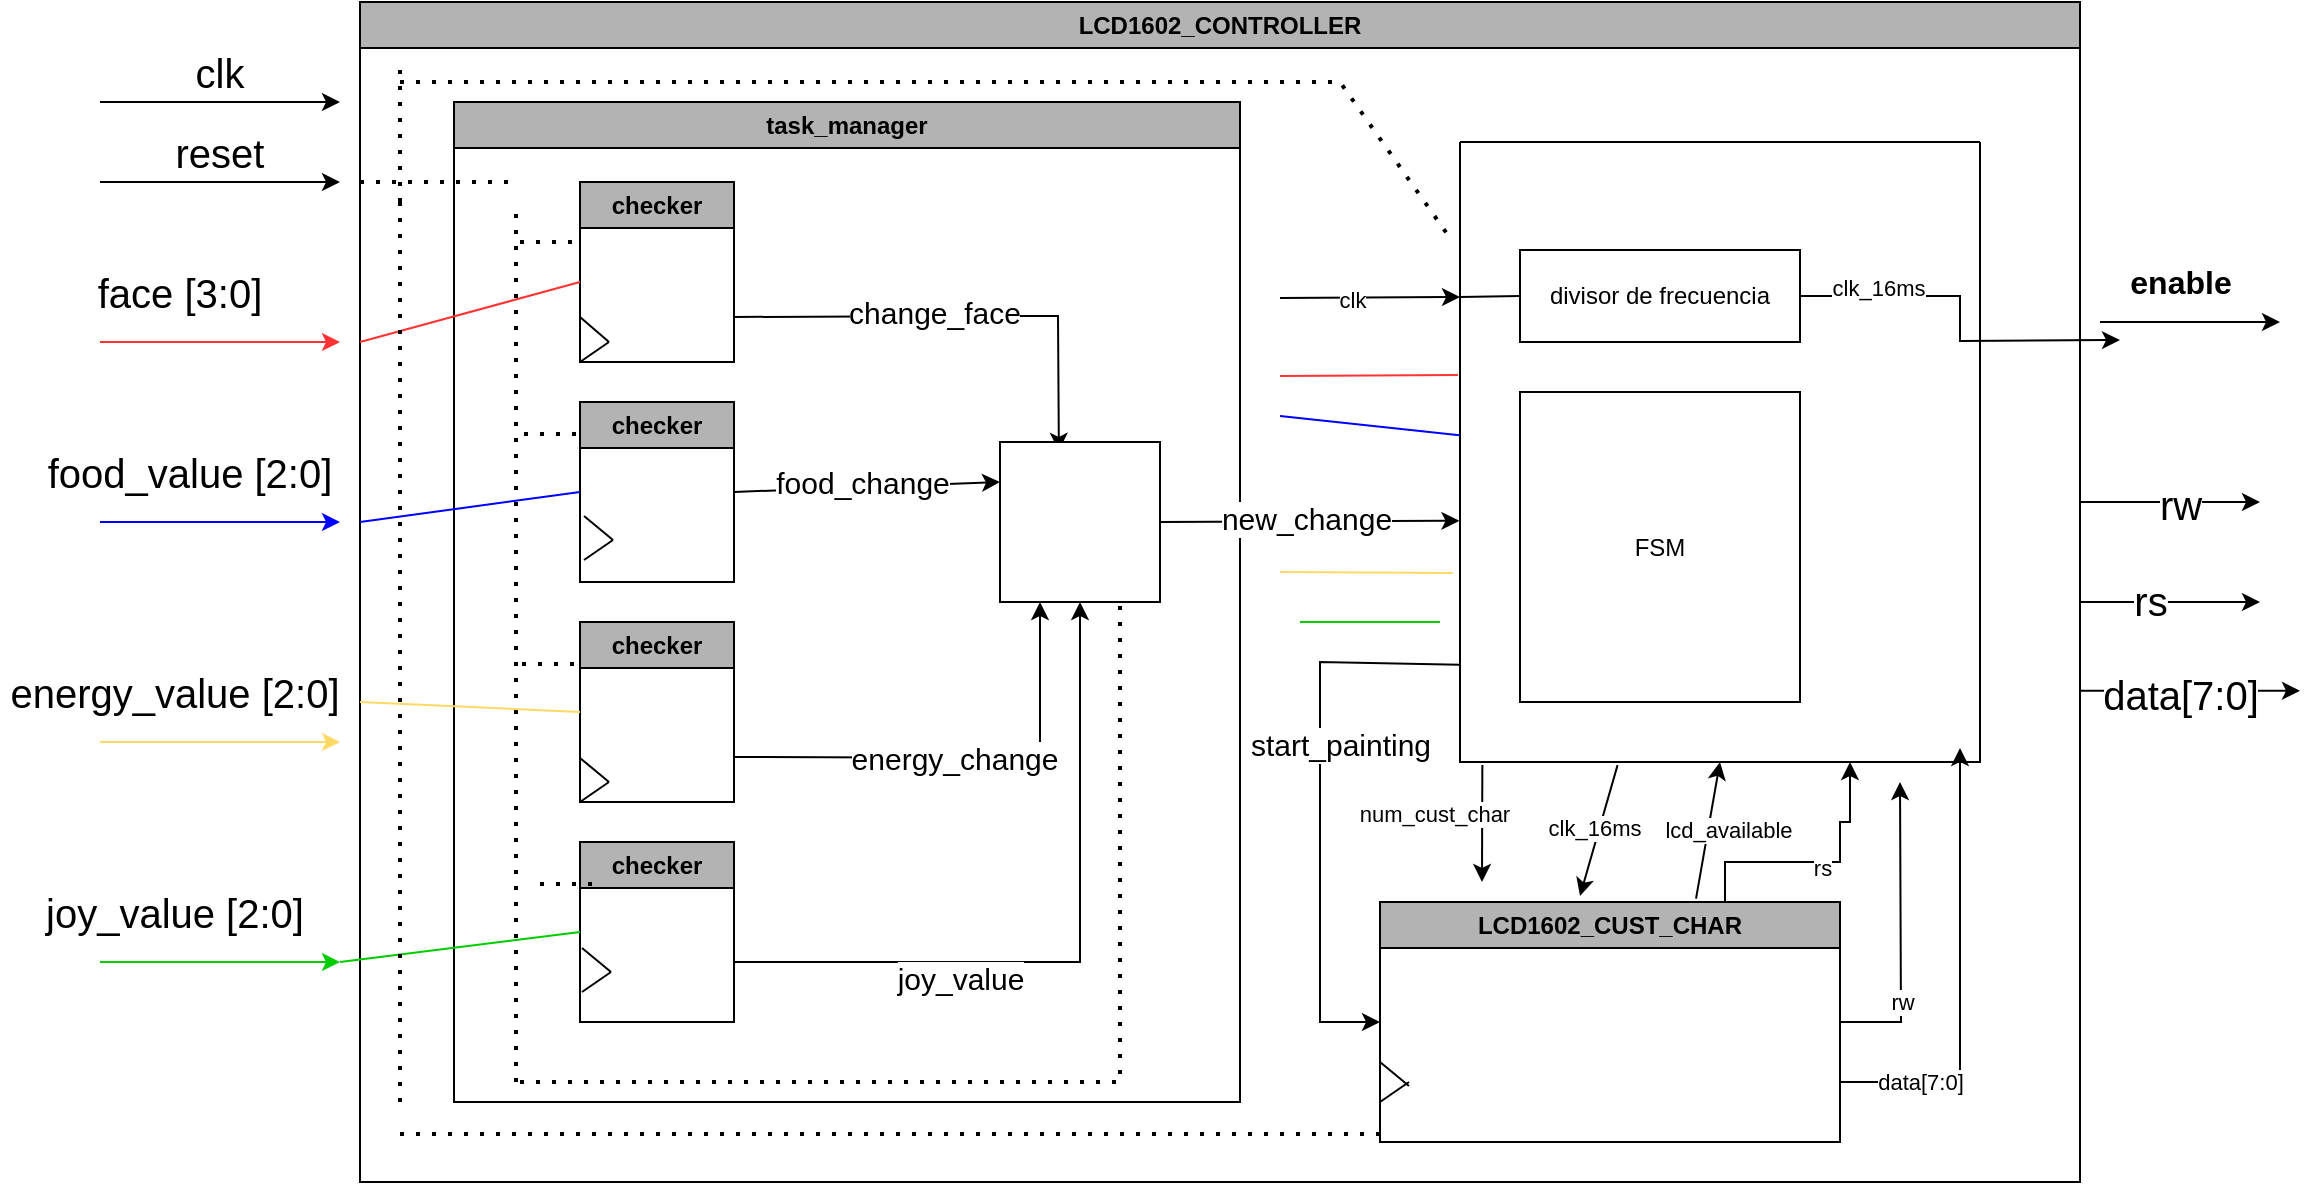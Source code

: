 <mxfile version="24.7.5" pages="5">
  <diagram name="cajaNegra" id="d30awdio9RWvkm8CWoa1">
    <mxGraphModel dx="1750" dy="1035" grid="1" gridSize="10" guides="1" tooltips="1" connect="1" arrows="1" fold="1" page="1" pageScale="1" pageWidth="583" pageHeight="827" math="0" shadow="0">
      <root>
        <mxCell id="0" />
        <mxCell id="1" parent="0" />
        <mxCell id="uI0lJ6XtZj-DLdQhZyMz-1" value="LCD1602_CONTROLLER" style="swimlane;whiteSpace=wrap;html=1;fillColor=#B3B3B3;" vertex="1" parent="1">
          <mxGeometry x="220" y="120" width="860" height="590" as="geometry" />
        </mxCell>
        <mxCell id="uI0lJ6XtZj-DLdQhZyMz-17" value="task_manager" style="swimlane;whiteSpace=wrap;html=1;startSize=23;fillColor=#B3B3B3;" vertex="1" parent="uI0lJ6XtZj-DLdQhZyMz-1">
          <mxGeometry x="47" y="50" width="393" height="500" as="geometry" />
        </mxCell>
        <mxCell id="uI0lJ6XtZj-DLdQhZyMz-18" value="checker" style="swimlane;whiteSpace=wrap;html=1;fillColor=#B3B3B3;" vertex="1" parent="uI0lJ6XtZj-DLdQhZyMz-17">
          <mxGeometry x="63" y="40" width="77" height="90" as="geometry" />
        </mxCell>
        <mxCell id="uI0lJ6XtZj-DLdQhZyMz-19" value="" style="endArrow=none;html=1;rounded=0;exitX=0;exitY=1;exitDx=0;exitDy=0;" edge="1" parent="uI0lJ6XtZj-DLdQhZyMz-17" source="uI0lJ6XtZj-DLdQhZyMz-18">
          <mxGeometry width="50" height="50" relative="1" as="geometry">
            <mxPoint x="147.5" y="150" as="sourcePoint" />
            <mxPoint x="77.5" y="120" as="targetPoint" />
          </mxGeometry>
        </mxCell>
        <mxCell id="uI0lJ6XtZj-DLdQhZyMz-20" value="" style="endArrow=none;html=1;rounded=0;exitX=0;exitY=0.75;exitDx=0;exitDy=0;" edge="1" parent="uI0lJ6XtZj-DLdQhZyMz-17" source="uI0lJ6XtZj-DLdQhZyMz-18">
          <mxGeometry width="50" height="50" relative="1" as="geometry">
            <mxPoint x="67.5" y="110" as="sourcePoint" />
            <mxPoint x="77.5" y="120" as="targetPoint" />
          </mxGeometry>
        </mxCell>
        <mxCell id="uI0lJ6XtZj-DLdQhZyMz-25" value="" style="endArrow=none;dashed=1;html=1;dashPattern=1 3;strokeWidth=2;rounded=0;" edge="1" parent="uI0lJ6XtZj-DLdQhZyMz-17">
          <mxGeometry width="50" height="50" relative="1" as="geometry">
            <mxPoint x="31" y="490" as="sourcePoint" />
            <mxPoint x="31" y="50" as="targetPoint" />
          </mxGeometry>
        </mxCell>
        <mxCell id="uI0lJ6XtZj-DLdQhZyMz-31" value="" style="endArrow=classic;html=1;rounded=0;exitX=1;exitY=0.75;exitDx=0;exitDy=0;entryX=0.368;entryY=0.055;entryDx=0;entryDy=0;entryPerimeter=0;" edge="1" parent="uI0lJ6XtZj-DLdQhZyMz-17" source="uI0lJ6XtZj-DLdQhZyMz-18" target="uI0lJ6XtZj-DLdQhZyMz-37">
          <mxGeometry width="50" height="50" relative="1" as="geometry">
            <mxPoint x="135" y="90" as="sourcePoint" />
            <mxPoint x="218" y="155" as="targetPoint" />
            <Array as="points">
              <mxPoint x="253" y="107" />
              <mxPoint x="302" y="107" />
            </Array>
          </mxGeometry>
        </mxCell>
        <mxCell id="uI0lJ6XtZj-DLdQhZyMz-32" value="change_face" style="edgeLabel;html=1;align=center;verticalAlign=middle;resizable=0;points=[];fontSize=15;" vertex="1" connectable="0" parent="uI0lJ6XtZj-DLdQhZyMz-31">
          <mxGeometry x="-0.019" y="-1" relative="1" as="geometry">
            <mxPoint x="-13" y="-3" as="offset" />
          </mxGeometry>
        </mxCell>
        <mxCell id="uI0lJ6XtZj-DLdQhZyMz-37" value="" style="whiteSpace=wrap;html=1;aspect=fixed;" vertex="1" parent="uI0lJ6XtZj-DLdQhZyMz-17">
          <mxGeometry x="273" y="170" width="80" height="80" as="geometry" />
        </mxCell>
        <mxCell id="uI0lJ6XtZj-DLdQhZyMz-38" value="checker" style="swimlane;whiteSpace=wrap;html=1;startSize=23;fillColor=#B3B3B3;" vertex="1" parent="uI0lJ6XtZj-DLdQhZyMz-17">
          <mxGeometry x="63" y="150" width="77" height="90" as="geometry" />
        </mxCell>
        <mxCell id="uI0lJ6XtZj-DLdQhZyMz-39" value="checker" style="swimlane;whiteSpace=wrap;html=1;startSize=23;fillColor=#B3B3B3;" vertex="1" parent="uI0lJ6XtZj-DLdQhZyMz-17">
          <mxGeometry x="63" y="260" width="77" height="90" as="geometry" />
        </mxCell>
        <mxCell id="uI0lJ6XtZj-DLdQhZyMz-56" value="" style="endArrow=none;html=1;rounded=0;exitX=0;exitY=1;exitDx=0;exitDy=0;" edge="1" parent="uI0lJ6XtZj-DLdQhZyMz-39">
          <mxGeometry width="50" height="50" relative="1" as="geometry">
            <mxPoint y="90" as="sourcePoint" />
            <mxPoint x="14.5" y="80" as="targetPoint" />
          </mxGeometry>
        </mxCell>
        <mxCell id="uI0lJ6XtZj-DLdQhZyMz-57" value="" style="endArrow=none;html=1;rounded=0;exitX=0;exitY=0.75;exitDx=0;exitDy=0;" edge="1" parent="uI0lJ6XtZj-DLdQhZyMz-39">
          <mxGeometry width="50" height="50" relative="1" as="geometry">
            <mxPoint y="68" as="sourcePoint" />
            <mxPoint x="14.5" y="80" as="targetPoint" />
          </mxGeometry>
        </mxCell>
        <mxCell id="uI0lJ6XtZj-DLdQhZyMz-40" value="checker" style="swimlane;whiteSpace=wrap;html=1;startSize=23;fillColor=#B3B3B3;" vertex="1" parent="uI0lJ6XtZj-DLdQhZyMz-17">
          <mxGeometry x="63" y="370" width="77" height="90" as="geometry" />
        </mxCell>
        <mxCell id="uI0lJ6XtZj-DLdQhZyMz-41" value="" style="endArrow=classic;html=1;rounded=0;exitX=1;exitY=0.5;exitDx=0;exitDy=0;entryX=0;entryY=0.25;entryDx=0;entryDy=0;" edge="1" parent="uI0lJ6XtZj-DLdQhZyMz-17" source="uI0lJ6XtZj-DLdQhZyMz-38" target="uI0lJ6XtZj-DLdQhZyMz-37">
          <mxGeometry width="50" height="50" relative="1" as="geometry">
            <mxPoint x="473" y="160" as="sourcePoint" />
            <mxPoint x="523" y="110" as="targetPoint" />
          </mxGeometry>
        </mxCell>
        <mxCell id="uI0lJ6XtZj-DLdQhZyMz-47" value="food_change" style="edgeLabel;html=1;align=center;verticalAlign=middle;resizable=0;points=[];fontSize=15;" vertex="1" connectable="0" parent="uI0lJ6XtZj-DLdQhZyMz-41">
          <mxGeometry x="-0.283" y="-4" relative="1" as="geometry">
            <mxPoint x="16" y="-7" as="offset" />
          </mxGeometry>
        </mxCell>
        <mxCell id="uI0lJ6XtZj-DLdQhZyMz-42" value="" style="endArrow=classic;html=1;rounded=0;exitX=1;exitY=0.75;exitDx=0;exitDy=0;entryX=0.25;entryY=1;entryDx=0;entryDy=0;" edge="1" parent="uI0lJ6XtZj-DLdQhZyMz-17" source="uI0lJ6XtZj-DLdQhZyMz-39" target="uI0lJ6XtZj-DLdQhZyMz-37">
          <mxGeometry width="50" height="50" relative="1" as="geometry">
            <mxPoint x="473" y="160" as="sourcePoint" />
            <mxPoint x="293" y="300" as="targetPoint" />
            <Array as="points">
              <mxPoint x="293" y="328" />
            </Array>
          </mxGeometry>
        </mxCell>
        <mxCell id="uI0lJ6XtZj-DLdQhZyMz-48" value="energy_change" style="edgeLabel;html=1;align=center;verticalAlign=middle;resizable=0;points=[];fontSize=15;" vertex="1" connectable="0" parent="uI0lJ6XtZj-DLdQhZyMz-42">
          <mxGeometry x="-0.054" relative="1" as="geometry">
            <mxPoint as="offset" />
          </mxGeometry>
        </mxCell>
        <mxCell id="uI0lJ6XtZj-DLdQhZyMz-43" value="" style="endArrow=classic;html=1;rounded=0;entryX=0.5;entryY=1;entryDx=0;entryDy=0;" edge="1" parent="uI0lJ6XtZj-DLdQhZyMz-17" target="uI0lJ6XtZj-DLdQhZyMz-37">
          <mxGeometry width="50" height="50" relative="1" as="geometry">
            <mxPoint x="140" y="430" as="sourcePoint" />
            <mxPoint x="190" y="380" as="targetPoint" />
            <Array as="points">
              <mxPoint x="313" y="430" />
            </Array>
          </mxGeometry>
        </mxCell>
        <mxCell id="uI0lJ6XtZj-DLdQhZyMz-49" value="joy_value" style="edgeLabel;html=1;align=center;verticalAlign=middle;resizable=0;points=[];fontSize=15;" vertex="1" connectable="0" parent="uI0lJ6XtZj-DLdQhZyMz-43">
          <mxGeometry x="0.162" y="-5" relative="1" as="geometry">
            <mxPoint x="-65" y="40" as="offset" />
          </mxGeometry>
        </mxCell>
        <mxCell id="uI0lJ6XtZj-DLdQhZyMz-52" value="" style="endArrow=none;dashed=1;html=1;dashPattern=1 3;strokeWidth=2;rounded=0;entryX=0.75;entryY=1;entryDx=0;entryDy=0;" edge="1" parent="uI0lJ6XtZj-DLdQhZyMz-17" target="uI0lJ6XtZj-DLdQhZyMz-37">
          <mxGeometry width="50" height="50" relative="1" as="geometry">
            <mxPoint x="33" y="490" as="sourcePoint" />
            <mxPoint x="333" y="400" as="targetPoint" />
            <Array as="points">
              <mxPoint x="333" y="490" />
            </Array>
          </mxGeometry>
        </mxCell>
        <mxCell id="uI0lJ6XtZj-DLdQhZyMz-80" value="" style="endArrow=classic;html=1;rounded=0;entryX=0;entryY=0.25;entryDx=0;entryDy=0;" edge="1" parent="uI0lJ6XtZj-DLdQhZyMz-1" target="uI0lJ6XtZj-DLdQhZyMz-89">
          <mxGeometry width="50" height="50" relative="1" as="geometry">
            <mxPoint x="460" y="148" as="sourcePoint" />
            <mxPoint x="540" y="50" as="targetPoint" />
          </mxGeometry>
        </mxCell>
        <mxCell id="uI0lJ6XtZj-DLdQhZyMz-81" value="clk" style="edgeLabel;html=1;align=center;verticalAlign=middle;resizable=0;points=[];" vertex="1" connectable="0" parent="uI0lJ6XtZj-DLdQhZyMz-80">
          <mxGeometry x="-0.199" y="-1" relative="1" as="geometry">
            <mxPoint as="offset" />
          </mxGeometry>
        </mxCell>
        <mxCell id="uI0lJ6XtZj-DLdQhZyMz-89" value="" style="swimlane;startSize=0;" vertex="1" parent="uI0lJ6XtZj-DLdQhZyMz-1">
          <mxGeometry x="550" y="70" width="260" height="310" as="geometry" />
        </mxCell>
        <mxCell id="uI0lJ6XtZj-DLdQhZyMz-107" style="edgeStyle=orthogonalEdgeStyle;rounded=0;orthogonalLoop=1;jettySize=auto;html=1;" edge="1" parent="uI0lJ6XtZj-DLdQhZyMz-89" source="uI0lJ6XtZj-DLdQhZyMz-73">
          <mxGeometry relative="1" as="geometry">
            <mxPoint x="330" y="99" as="targetPoint" />
          </mxGeometry>
        </mxCell>
        <mxCell id="uI0lJ6XtZj-DLdQhZyMz-108" value="clk_16ms" style="edgeLabel;html=1;align=center;verticalAlign=middle;resizable=0;points=[];" vertex="1" connectable="0" parent="uI0lJ6XtZj-DLdQhZyMz-107">
          <mxGeometry x="-0.577" y="4" relative="1" as="geometry">
            <mxPoint as="offset" />
          </mxGeometry>
        </mxCell>
        <mxCell id="uI0lJ6XtZj-DLdQhZyMz-73" value="divisor de frecuencia" style="rounded=0;whiteSpace=wrap;html=1;" vertex="1" parent="uI0lJ6XtZj-DLdQhZyMz-89">
          <mxGeometry x="30" y="54" width="140" height="46" as="geometry" />
        </mxCell>
        <mxCell id="uI0lJ6XtZj-DLdQhZyMz-109" value="FSM" style="rounded=0;whiteSpace=wrap;html=1;" vertex="1" parent="uI0lJ6XtZj-DLdQhZyMz-89">
          <mxGeometry x="30" y="125" width="140" height="155" as="geometry" />
        </mxCell>
        <mxCell id="uI0lJ6XtZj-DLdQhZyMz-110" value="" style="endArrow=none;html=1;rounded=0;exitX=0;exitY=0.5;exitDx=0;exitDy=0;entryX=0;entryY=0.25;entryDx=0;entryDy=0;" edge="1" parent="uI0lJ6XtZj-DLdQhZyMz-89" source="uI0lJ6XtZj-DLdQhZyMz-73" target="uI0lJ6XtZj-DLdQhZyMz-89">
          <mxGeometry width="50" height="50" relative="1" as="geometry">
            <mxPoint x="-190" y="330" as="sourcePoint" />
            <mxPoint x="-140" y="280" as="targetPoint" />
          </mxGeometry>
        </mxCell>
        <mxCell id="uI0lJ6XtZj-DLdQhZyMz-94" value="" style="endArrow=classic;html=1;rounded=0;exitX=0.043;exitY=1.005;exitDx=0;exitDy=0;exitPerimeter=0;" edge="1" parent="uI0lJ6XtZj-DLdQhZyMz-1" source="uI0lJ6XtZj-DLdQhZyMz-89">
          <mxGeometry width="50" height="50" relative="1" as="geometry">
            <mxPoint x="500" y="314" as="sourcePoint" />
            <mxPoint x="561" y="440" as="targetPoint" />
          </mxGeometry>
        </mxCell>
        <mxCell id="uI0lJ6XtZj-DLdQhZyMz-95" value="num_cust_char" style="edgeLabel;html=1;align=center;verticalAlign=middle;resizable=0;points=[];" vertex="1" connectable="0" parent="uI0lJ6XtZj-DLdQhZyMz-94">
          <mxGeometry x="-0.03" y="-1" relative="1" as="geometry">
            <mxPoint x="-23" y="-4" as="offset" />
          </mxGeometry>
        </mxCell>
        <mxCell id="uI0lJ6XtZj-DLdQhZyMz-96" value="" style="endArrow=classic;html=1;rounded=0;exitX=0.303;exitY=1.005;exitDx=0;exitDy=0;exitPerimeter=0;entryX=0.064;entryY=-0.12;entryDx=0;entryDy=0;entryPerimeter=0;" edge="1" parent="uI0lJ6XtZj-DLdQhZyMz-1" source="uI0lJ6XtZj-DLdQhZyMz-89">
          <mxGeometry width="50" height="50" relative="1" as="geometry">
            <mxPoint x="610" y="370" as="sourcePoint" />
            <mxPoint x="610" y="447" as="targetPoint" />
          </mxGeometry>
        </mxCell>
        <mxCell id="uI0lJ6XtZj-DLdQhZyMz-97" value="face" style="edgeLabel;html=1;align=center;verticalAlign=middle;resizable=0;points=[];" vertex="1" connectable="0" parent="uI0lJ6XtZj-DLdQhZyMz-96">
          <mxGeometry x="-0.03" y="-1" relative="1" as="geometry">
            <mxPoint as="offset" />
          </mxGeometry>
        </mxCell>
        <mxCell id="uI0lJ6XtZj-DLdQhZyMz-98" value="clk_16ms" style="edgeLabel;html=1;align=center;verticalAlign=middle;resizable=0;points=[];" vertex="1" connectable="0" parent="uI0lJ6XtZj-DLdQhZyMz-96">
          <mxGeometry x="-0.018" y="-3" relative="1" as="geometry">
            <mxPoint as="offset" />
          </mxGeometry>
        </mxCell>
        <mxCell id="uI0lJ6XtZj-DLdQhZyMz-115" style="edgeStyle=orthogonalEdgeStyle;rounded=0;orthogonalLoop=1;jettySize=auto;html=1;" edge="1" parent="uI0lJ6XtZj-DLdQhZyMz-1" source="uI0lJ6XtZj-DLdQhZyMz-100">
          <mxGeometry relative="1" as="geometry">
            <mxPoint x="770" y="390" as="targetPoint" />
          </mxGeometry>
        </mxCell>
        <mxCell id="uI0lJ6XtZj-DLdQhZyMz-118" value="rw" style="edgeLabel;html=1;align=center;verticalAlign=middle;resizable=0;points=[];" vertex="1" connectable="0" parent="uI0lJ6XtZj-DLdQhZyMz-115">
          <mxGeometry x="-0.456" relative="1" as="geometry">
            <mxPoint as="offset" />
          </mxGeometry>
        </mxCell>
        <mxCell id="uI0lJ6XtZj-DLdQhZyMz-116" style="edgeStyle=orthogonalEdgeStyle;rounded=0;orthogonalLoop=1;jettySize=auto;html=1;exitX=0.75;exitY=0;exitDx=0;exitDy=0;entryX=0.75;entryY=1;entryDx=0;entryDy=0;" edge="1" parent="uI0lJ6XtZj-DLdQhZyMz-1" source="uI0lJ6XtZj-DLdQhZyMz-100" target="uI0lJ6XtZj-DLdQhZyMz-89">
          <mxGeometry relative="1" as="geometry">
            <Array as="points">
              <mxPoint x="683" y="430" />
              <mxPoint x="740" y="430" />
              <mxPoint x="740" y="410" />
              <mxPoint x="745" y="410" />
            </Array>
          </mxGeometry>
        </mxCell>
        <mxCell id="uI0lJ6XtZj-DLdQhZyMz-117" value="rs" style="edgeLabel;html=1;align=center;verticalAlign=middle;resizable=0;points=[];" vertex="1" connectable="0" parent="uI0lJ6XtZj-DLdQhZyMz-116">
          <mxGeometry x="0.029" y="-3" relative="1" as="geometry">
            <mxPoint as="offset" />
          </mxGeometry>
        </mxCell>
        <mxCell id="uI0lJ6XtZj-DLdQhZyMz-100" value="&lt;span style=&quot;text-wrap: nowrap;&quot;&gt;LCD1602_CUST_CHAR&lt;/span&gt;" style="swimlane;whiteSpace=wrap;html=1;fillColor=#B3B3B3;" vertex="1" parent="uI0lJ6XtZj-DLdQhZyMz-1">
          <mxGeometry x="510" y="450" width="230" height="120" as="geometry" />
        </mxCell>
        <mxCell id="uI0lJ6XtZj-DLdQhZyMz-137" value="" style="endArrow=none;html=1;rounded=0;exitX=0;exitY=1;exitDx=0;exitDy=0;" edge="1" parent="uI0lJ6XtZj-DLdQhZyMz-100">
          <mxGeometry width="50" height="50" relative="1" as="geometry">
            <mxPoint y="100" as="sourcePoint" />
            <mxPoint x="14.5" y="90" as="targetPoint" />
          </mxGeometry>
        </mxCell>
        <mxCell id="uI0lJ6XtZj-DLdQhZyMz-138" value="" style="endArrow=none;html=1;rounded=0;exitX=0;exitY=0.75;exitDx=0;exitDy=0;" edge="1" parent="uI0lJ6XtZj-DLdQhZyMz-100">
          <mxGeometry width="50" height="50" relative="1" as="geometry">
            <mxPoint y="80" as="sourcePoint" />
            <mxPoint x="14.5" y="92" as="targetPoint" />
          </mxGeometry>
        </mxCell>
        <mxCell id="uI0lJ6XtZj-DLdQhZyMz-102" value="" style="endArrow=classic;html=1;rounded=0;exitX=-0.001;exitY=0.843;exitDx=0;exitDy=0;entryX=0;entryY=0.5;entryDx=0;entryDy=0;exitPerimeter=0;" edge="1" parent="uI0lJ6XtZj-DLdQhZyMz-1" source="uI0lJ6XtZj-DLdQhZyMz-89" target="uI0lJ6XtZj-DLdQhZyMz-100">
          <mxGeometry width="50" height="50" relative="1" as="geometry">
            <mxPoint x="510" y="290" as="sourcePoint" />
            <mxPoint x="480" y="470" as="targetPoint" />
            <Array as="points">
              <mxPoint x="480" y="330" />
              <mxPoint x="480" y="450" />
              <mxPoint x="480" y="510" />
            </Array>
          </mxGeometry>
        </mxCell>
        <mxCell id="uI0lJ6XtZj-DLdQhZyMz-103" value="start_painting" style="edgeLabel;html=1;align=center;verticalAlign=middle;resizable=0;points=[];fontSize=15;" vertex="1" connectable="0" parent="uI0lJ6XtZj-DLdQhZyMz-102">
          <mxGeometry x="-0.018" y="-2" relative="1" as="geometry">
            <mxPoint x="12" y="-27" as="offset" />
          </mxGeometry>
        </mxCell>
        <mxCell id="uI0lJ6XtZj-DLdQhZyMz-104" value="" style="endArrow=classic;html=1;rounded=0;entryX=0.5;entryY=1;entryDx=0;entryDy=0;exitX=0.687;exitY=-0.014;exitDx=0;exitDy=0;exitPerimeter=0;" edge="1" parent="uI0lJ6XtZj-DLdQhZyMz-1" source="uI0lJ6XtZj-DLdQhZyMz-100" target="uI0lJ6XtZj-DLdQhZyMz-89">
          <mxGeometry width="50" height="50" relative="1" as="geometry">
            <mxPoint x="665" y="440" as="sourcePoint" />
            <mxPoint x="690" y="400" as="targetPoint" />
          </mxGeometry>
        </mxCell>
        <mxCell id="uI0lJ6XtZj-DLdQhZyMz-105" value="lcd_available" style="edgeLabel;html=1;align=center;verticalAlign=middle;resizable=0;points=[];" vertex="1" connectable="0" parent="uI0lJ6XtZj-DLdQhZyMz-104">
          <mxGeometry x="0.004" y="2" relative="1" as="geometry">
            <mxPoint x="12" as="offset" />
          </mxGeometry>
        </mxCell>
        <mxCell id="uI0lJ6XtZj-DLdQhZyMz-123" value="" style="endArrow=none;dashed=1;html=1;dashPattern=1 3;strokeWidth=2;rounded=0;" edge="1" parent="uI0lJ6XtZj-DLdQhZyMz-1">
          <mxGeometry width="50" height="50" relative="1" as="geometry">
            <mxPoint x="20" y="566" as="sourcePoint" />
            <mxPoint x="510" y="566" as="targetPoint" />
          </mxGeometry>
        </mxCell>
        <mxCell id="uI0lJ6XtZj-DLdQhZyMz-125" value="" style="endArrow=none;dashed=1;html=1;dashPattern=1 3;strokeWidth=2;rounded=0;" edge="1" parent="uI0lJ6XtZj-DLdQhZyMz-1">
          <mxGeometry width="50" height="50" relative="1" as="geometry">
            <mxPoint x="20" y="100" as="sourcePoint" />
            <mxPoint x="20" y="30" as="targetPoint" />
          </mxGeometry>
        </mxCell>
        <mxCell id="uI0lJ6XtZj-DLdQhZyMz-126" value="" style="endArrow=none;dashed=1;html=1;dashPattern=1 3;strokeWidth=2;rounded=0;entryX=-0.014;entryY=0.161;entryDx=0;entryDy=0;entryPerimeter=0;" edge="1" parent="uI0lJ6XtZj-DLdQhZyMz-1" target="uI0lJ6XtZj-DLdQhZyMz-89">
          <mxGeometry width="50" height="50" relative="1" as="geometry">
            <mxPoint x="20" y="40" as="sourcePoint" />
            <mxPoint x="70" as="targetPoint" />
            <Array as="points">
              <mxPoint x="320" y="40" />
              <mxPoint x="490" y="40" />
            </Array>
          </mxGeometry>
        </mxCell>
        <mxCell id="uI0lJ6XtZj-DLdQhZyMz-132" value="" style="endArrow=none;html=1;rounded=0;strokeColor=#FF3333;entryX=-0.004;entryY=0.376;entryDx=0;entryDy=0;entryPerimeter=0;" edge="1" parent="uI0lJ6XtZj-DLdQhZyMz-1" target="uI0lJ6XtZj-DLdQhZyMz-89">
          <mxGeometry width="50" height="50" relative="1" as="geometry">
            <mxPoint x="460" y="187" as="sourcePoint" />
            <mxPoint x="533" y="170" as="targetPoint" />
          </mxGeometry>
        </mxCell>
        <mxCell id="uI0lJ6XtZj-DLdQhZyMz-135" value="" style="endArrow=none;html=1;rounded=0;strokeColor=#FFD966;entryX=-0.014;entryY=0.695;entryDx=0;entryDy=0;entryPerimeter=0;" edge="1" parent="uI0lJ6XtZj-DLdQhZyMz-1" target="uI0lJ6XtZj-DLdQhZyMz-89">
          <mxGeometry width="50" height="50" relative="1" as="geometry">
            <mxPoint x="460" y="285" as="sourcePoint" />
            <mxPoint x="520" y="285" as="targetPoint" />
          </mxGeometry>
        </mxCell>
        <mxCell id="uI0lJ6XtZj-DLdQhZyMz-44" value="" style="endArrow=classic;html=1;rounded=0;exitX=1;exitY=0.5;exitDx=0;exitDy=0;entryX=-0.001;entryY=0.611;entryDx=0;entryDy=0;entryPerimeter=0;" edge="1" parent="uI0lJ6XtZj-DLdQhZyMz-1" source="uI0lJ6XtZj-DLdQhZyMz-37" target="uI0lJ6XtZj-DLdQhZyMz-89">
          <mxGeometry width="50" height="50" relative="1" as="geometry">
            <mxPoint x="520" y="210" as="sourcePoint" />
            <mxPoint x="530" y="260" as="targetPoint" />
          </mxGeometry>
        </mxCell>
        <mxCell id="uI0lJ6XtZj-DLdQhZyMz-62" value="new_change" style="edgeLabel;html=1;align=center;verticalAlign=middle;resizable=0;points=[];fontSize=15;" vertex="1" connectable="0" parent="uI0lJ6XtZj-DLdQhZyMz-44">
          <mxGeometry x="0.32" y="2" relative="1" as="geometry">
            <mxPoint x="-26" as="offset" />
          </mxGeometry>
        </mxCell>
        <mxCell id="uI0lJ6XtZj-DLdQhZyMz-136" value="" style="endArrow=none;html=1;rounded=0;strokeColor=#00CC00;" edge="1" parent="uI0lJ6XtZj-DLdQhZyMz-1">
          <mxGeometry width="50" height="50" relative="1" as="geometry">
            <mxPoint x="470" y="310" as="sourcePoint" />
            <mxPoint x="540" y="310" as="targetPoint" />
          </mxGeometry>
        </mxCell>
        <mxCell id="uI0lJ6XtZj-DLdQhZyMz-2" value="" style="endArrow=classic;html=1;rounded=0;" edge="1" parent="1">
          <mxGeometry width="50" height="50" relative="1" as="geometry">
            <mxPoint x="90" y="170" as="sourcePoint" />
            <mxPoint x="210" y="170" as="targetPoint" />
          </mxGeometry>
        </mxCell>
        <mxCell id="uI0lJ6XtZj-DLdQhZyMz-4" value="" style="endArrow=classic;html=1;rounded=0;" edge="1" parent="1">
          <mxGeometry width="50" height="50" relative="1" as="geometry">
            <mxPoint x="90" y="210" as="sourcePoint" />
            <mxPoint x="210" y="210" as="targetPoint" />
          </mxGeometry>
        </mxCell>
        <mxCell id="uI0lJ6XtZj-DLdQhZyMz-5" value="" style="endArrow=classic;html=1;rounded=0;strokeColor=#FF3333;" edge="1" parent="1">
          <mxGeometry width="50" height="50" relative="1" as="geometry">
            <mxPoint x="90" y="290" as="sourcePoint" />
            <mxPoint x="210" y="290" as="targetPoint" />
          </mxGeometry>
        </mxCell>
        <mxCell id="uI0lJ6XtZj-DLdQhZyMz-6" value="" style="endArrow=classic;html=1;rounded=0;fillColor=#B5739D;strokeColor=#0000FF;" edge="1" parent="1">
          <mxGeometry width="50" height="50" relative="1" as="geometry">
            <mxPoint x="90" y="380" as="sourcePoint" />
            <mxPoint x="210" y="380" as="targetPoint" />
          </mxGeometry>
        </mxCell>
        <mxCell id="uI0lJ6XtZj-DLdQhZyMz-7" value="" style="endArrow=classic;html=1;rounded=0;strokeColor=#FFD966;" edge="1" parent="1">
          <mxGeometry width="50" height="50" relative="1" as="geometry">
            <mxPoint x="90" y="490" as="sourcePoint" />
            <mxPoint x="210" y="490" as="targetPoint" />
          </mxGeometry>
        </mxCell>
        <mxCell id="uI0lJ6XtZj-DLdQhZyMz-8" value="" style="endArrow=classic;html=1;rounded=0;strokeColor=#00CC00;" edge="1" parent="1">
          <mxGeometry width="50" height="50" relative="1" as="geometry">
            <mxPoint x="90" y="600" as="sourcePoint" />
            <mxPoint x="210" y="600" as="targetPoint" />
          </mxGeometry>
        </mxCell>
        <mxCell id="uI0lJ6XtZj-DLdQhZyMz-10" value="reset" style="text;html=1;align=center;verticalAlign=middle;whiteSpace=wrap;rounded=0;fontSize=20;" vertex="1" parent="1">
          <mxGeometry x="120" y="180" width="60" height="30" as="geometry" />
        </mxCell>
        <mxCell id="uI0lJ6XtZj-DLdQhZyMz-11" value="clk" style="text;html=1;align=center;verticalAlign=middle;whiteSpace=wrap;rounded=0;fontSize=20;" vertex="1" parent="1">
          <mxGeometry x="120" y="140" width="60" height="30" as="geometry" />
        </mxCell>
        <mxCell id="uI0lJ6XtZj-DLdQhZyMz-12" value="face [3:0]" style="text;html=1;align=center;verticalAlign=middle;whiteSpace=wrap;rounded=0;fontSize=20;strokeColor=none;fillColor=none;" vertex="1" parent="1">
          <mxGeometry x="80" y="250" width="100" height="30" as="geometry" />
        </mxCell>
        <mxCell id="uI0lJ6XtZj-DLdQhZyMz-13" value="food_value [2:0]" style="text;html=1;align=center;verticalAlign=middle;whiteSpace=wrap;rounded=0;fontSize=20;strokeColor=none;fillColor=none;" vertex="1" parent="1">
          <mxGeometry x="60" y="340" width="150" height="30" as="geometry" />
        </mxCell>
        <mxCell id="uI0lJ6XtZj-DLdQhZyMz-14" value="energy_value [2:0]" style="text;html=1;align=center;verticalAlign=middle;whiteSpace=wrap;rounded=0;fontSize=20;strokeColor=none;fillColor=none;" vertex="1" parent="1">
          <mxGeometry x="40" y="450" width="175" height="30" as="geometry" />
        </mxCell>
        <mxCell id="uI0lJ6XtZj-DLdQhZyMz-15" value="joy_value [2:0]" style="text;html=1;align=center;verticalAlign=middle;whiteSpace=wrap;rounded=0;fontSize=20;strokeColor=none;fillColor=none;" vertex="1" parent="1">
          <mxGeometry x="60" y="560" width="135" height="30" as="geometry" />
        </mxCell>
        <mxCell id="uI0lJ6XtZj-DLdQhZyMz-22" value="" style="endArrow=none;dashed=1;html=1;dashPattern=1 3;strokeWidth=2;rounded=0;" edge="1" parent="1">
          <mxGeometry width="50" height="50" relative="1" as="geometry">
            <mxPoint x="220" y="210" as="sourcePoint" />
            <mxPoint x="300" y="210" as="targetPoint" />
          </mxGeometry>
        </mxCell>
        <mxCell id="uI0lJ6XtZj-DLdQhZyMz-26" value="" style="endArrow=none;dashed=1;html=1;dashPattern=1 3;strokeWidth=2;rounded=0;" edge="1" parent="1">
          <mxGeometry width="50" height="50" relative="1" as="geometry">
            <mxPoint x="300" y="240" as="sourcePoint" />
            <mxPoint x="330" y="240" as="targetPoint" />
          </mxGeometry>
        </mxCell>
        <mxCell id="uI0lJ6XtZj-DLdQhZyMz-27" value="" style="endArrow=none;html=1;rounded=0;strokeColor=#FF3333;" edge="1" parent="1">
          <mxGeometry width="50" height="50" relative="1" as="geometry">
            <mxPoint x="220" y="290" as="sourcePoint" />
            <mxPoint x="330" y="260" as="targetPoint" />
          </mxGeometry>
        </mxCell>
        <mxCell id="uI0lJ6XtZj-DLdQhZyMz-54" value="" style="endArrow=none;html=1;rounded=0;exitX=0;exitY=1;exitDx=0;exitDy=0;" edge="1" parent="1">
          <mxGeometry width="50" height="50" relative="1" as="geometry">
            <mxPoint x="332" y="399" as="sourcePoint" />
            <mxPoint x="346.5" y="389" as="targetPoint" />
          </mxGeometry>
        </mxCell>
        <mxCell id="uI0lJ6XtZj-DLdQhZyMz-55" value="" style="endArrow=none;html=1;rounded=0;exitX=0;exitY=0.75;exitDx=0;exitDy=0;" edge="1" parent="1">
          <mxGeometry width="50" height="50" relative="1" as="geometry">
            <mxPoint x="332" y="377" as="sourcePoint" />
            <mxPoint x="346.5" y="389" as="targetPoint" />
          </mxGeometry>
        </mxCell>
        <mxCell id="uI0lJ6XtZj-DLdQhZyMz-58" value="" style="endArrow=none;html=1;rounded=0;exitX=0;exitY=1;exitDx=0;exitDy=0;" edge="1" parent="1">
          <mxGeometry width="50" height="50" relative="1" as="geometry">
            <mxPoint x="331" y="615" as="sourcePoint" />
            <mxPoint x="345.5" y="605" as="targetPoint" />
          </mxGeometry>
        </mxCell>
        <mxCell id="uI0lJ6XtZj-DLdQhZyMz-59" value="" style="endArrow=none;html=1;rounded=0;exitX=0;exitY=0.75;exitDx=0;exitDy=0;" edge="1" parent="1">
          <mxGeometry width="50" height="50" relative="1" as="geometry">
            <mxPoint x="331" y="593" as="sourcePoint" />
            <mxPoint x="345.5" y="605" as="targetPoint" />
          </mxGeometry>
        </mxCell>
        <mxCell id="uI0lJ6XtZj-DLdQhZyMz-60" value="" style="endArrow=none;html=1;rounded=0;entryX=0;entryY=0.5;entryDx=0;entryDy=0;strokeColor=#0000FF;" edge="1" parent="1" target="uI0lJ6XtZj-DLdQhZyMz-38">
          <mxGeometry width="50" height="50" relative="1" as="geometry">
            <mxPoint x="220" y="380" as="sourcePoint" />
            <mxPoint x="780" y="420" as="targetPoint" />
          </mxGeometry>
        </mxCell>
        <mxCell id="uI0lJ6XtZj-DLdQhZyMz-61" value="" style="endArrow=none;html=1;rounded=0;entryX=0;entryY=0.5;entryDx=0;entryDy=0;strokeColor=#FFD966;" edge="1" parent="1" target="uI0lJ6XtZj-DLdQhZyMz-39">
          <mxGeometry width="50" height="50" relative="1" as="geometry">
            <mxPoint x="220" y="470" as="sourcePoint" />
            <mxPoint x="780" y="420" as="targetPoint" />
          </mxGeometry>
        </mxCell>
        <mxCell id="uI0lJ6XtZj-DLdQhZyMz-63" value="" style="endArrow=none;html=1;rounded=0;entryX=0;entryY=0.5;entryDx=0;entryDy=0;strokeColor=#00CC00;" edge="1" parent="1" target="uI0lJ6XtZj-DLdQhZyMz-40">
          <mxGeometry width="50" height="50" relative="1" as="geometry">
            <mxPoint x="210" y="600" as="sourcePoint" />
            <mxPoint x="410" y="420" as="targetPoint" />
          </mxGeometry>
        </mxCell>
        <mxCell id="uI0lJ6XtZj-DLdQhZyMz-64" value="" style="endArrow=classic;html=1;rounded=0;" edge="1" parent="1">
          <mxGeometry width="50" height="50" relative="1" as="geometry">
            <mxPoint x="1080" y="420" as="sourcePoint" />
            <mxPoint x="1170" y="420" as="targetPoint" />
          </mxGeometry>
        </mxCell>
        <mxCell id="uI0lJ6XtZj-DLdQhZyMz-68" value="rs" style="edgeLabel;html=1;align=center;verticalAlign=middle;resizable=0;points=[];fontSize=20;" vertex="1" connectable="0" parent="uI0lJ6XtZj-DLdQhZyMz-64">
          <mxGeometry x="-0.218" y="1" relative="1" as="geometry">
            <mxPoint as="offset" />
          </mxGeometry>
        </mxCell>
        <mxCell id="uI0lJ6XtZj-DLdQhZyMz-65" value="" style="endArrow=classic;html=1;rounded=0;" edge="1" parent="1">
          <mxGeometry width="50" height="50" relative="1" as="geometry">
            <mxPoint x="1080" y="370" as="sourcePoint" />
            <mxPoint x="1170" y="370" as="targetPoint" />
          </mxGeometry>
        </mxCell>
        <mxCell id="uI0lJ6XtZj-DLdQhZyMz-70" value="rw" style="edgeLabel;html=1;align=center;verticalAlign=middle;resizable=0;points=[];fontSize=20;" vertex="1" connectable="0" parent="uI0lJ6XtZj-DLdQhZyMz-65">
          <mxGeometry x="-0.271" y="-1" relative="1" as="geometry">
            <mxPoint x="17" as="offset" />
          </mxGeometry>
        </mxCell>
        <mxCell id="uI0lJ6XtZj-DLdQhZyMz-66" value="" style="endArrow=classic;html=1;rounded=0;" edge="1" parent="1">
          <mxGeometry width="50" height="50" relative="1" as="geometry">
            <mxPoint x="1080" y="464.41" as="sourcePoint" />
            <mxPoint x="1190" y="464.41" as="targetPoint" />
          </mxGeometry>
        </mxCell>
        <mxCell id="uI0lJ6XtZj-DLdQhZyMz-71" value="data[7:0]" style="edgeLabel;html=1;align=center;verticalAlign=middle;resizable=0;points=[];fontSize=20;" vertex="1" connectable="0" parent="uI0lJ6XtZj-DLdQhZyMz-66">
          <mxGeometry x="-0.166" y="4" relative="1" as="geometry">
            <mxPoint x="4" y="5" as="offset" />
          </mxGeometry>
        </mxCell>
        <mxCell id="uI0lJ6XtZj-DLdQhZyMz-84" value="" style="endArrow=classic;html=1;rounded=0;" edge="1" parent="1">
          <mxGeometry width="50" height="50" relative="1" as="geometry">
            <mxPoint x="1090" y="280" as="sourcePoint" />
            <mxPoint x="1180" y="280" as="targetPoint" />
          </mxGeometry>
        </mxCell>
        <mxCell id="uI0lJ6XtZj-DLdQhZyMz-88" value="enable" style="edgeLabel;html=1;align=center;verticalAlign=middle;resizable=0;points=[];fontStyle=1;fontSize=16;" vertex="1" connectable="0" parent="uI0lJ6XtZj-DLdQhZyMz-84">
          <mxGeometry x="-0.037" relative="1" as="geometry">
            <mxPoint x="-4" y="-20" as="offset" />
          </mxGeometry>
        </mxCell>
        <mxCell id="uI0lJ6XtZj-DLdQhZyMz-106" value="" style="endArrow=classic;html=1;rounded=0;" edge="1" parent="1">
          <mxGeometry width="50" height="50" relative="1" as="geometry">
            <mxPoint x="960" y="660" as="sourcePoint" />
            <mxPoint x="1020" y="493" as="targetPoint" />
            <Array as="points">
              <mxPoint x="1020" y="660" />
            </Array>
          </mxGeometry>
        </mxCell>
        <mxCell id="uI0lJ6XtZj-DLdQhZyMz-112" value="data[7:0]" style="edgeLabel;html=1;align=center;verticalAlign=middle;resizable=0;points=[];" vertex="1" connectable="0" parent="uI0lJ6XtZj-DLdQhZyMz-106">
          <mxGeometry x="-0.779" y="1" relative="1" as="geometry">
            <mxPoint x="15" y="1" as="offset" />
          </mxGeometry>
        </mxCell>
        <mxCell id="uI0lJ6XtZj-DLdQhZyMz-124" value="" style="endArrow=none;dashed=1;html=1;dashPattern=1 3;strokeWidth=2;rounded=0;" edge="1" parent="1">
          <mxGeometry width="50" height="50" relative="1" as="geometry">
            <mxPoint x="240" y="670" as="sourcePoint" />
            <mxPoint x="240" y="220" as="targetPoint" />
          </mxGeometry>
        </mxCell>
        <mxCell id="uI0lJ6XtZj-DLdQhZyMz-127" value="" style="endArrow=none;dashed=1;html=1;dashPattern=1 3;strokeWidth=2;rounded=0;" edge="1" parent="1">
          <mxGeometry width="50" height="50" relative="1" as="geometry">
            <mxPoint x="302" y="336" as="sourcePoint" />
            <mxPoint x="332" y="336" as="targetPoint" />
          </mxGeometry>
        </mxCell>
        <mxCell id="uI0lJ6XtZj-DLdQhZyMz-128" value="" style="endArrow=none;dashed=1;html=1;dashPattern=1 3;strokeWidth=2;rounded=0;" edge="1" parent="1">
          <mxGeometry width="50" height="50" relative="1" as="geometry">
            <mxPoint x="301" y="451" as="sourcePoint" />
            <mxPoint x="331" y="451" as="targetPoint" />
          </mxGeometry>
        </mxCell>
        <mxCell id="uI0lJ6XtZj-DLdQhZyMz-129" value="" style="endArrow=none;dashed=1;html=1;dashPattern=1 3;strokeWidth=2;rounded=0;" edge="1" parent="1">
          <mxGeometry width="50" height="50" relative="1" as="geometry">
            <mxPoint x="310" y="561" as="sourcePoint" />
            <mxPoint x="340" y="561" as="targetPoint" />
          </mxGeometry>
        </mxCell>
        <mxCell id="uI0lJ6XtZj-DLdQhZyMz-133" value="" style="endArrow=none;html=1;rounded=0;strokeColor=#0000FF;exitX=-0.001;exitY=0.473;exitDx=0;exitDy=0;exitPerimeter=0;" edge="1" parent="1" source="uI0lJ6XtZj-DLdQhZyMz-89">
          <mxGeometry width="50" height="50" relative="1" as="geometry">
            <mxPoint x="230" y="390" as="sourcePoint" />
            <mxPoint x="680" y="327" as="targetPoint" />
            <Array as="points" />
          </mxGeometry>
        </mxCell>
      </root>
    </mxGraphModel>
  </diagram>
  <diagram id="eTyg3RRahVNUq0JbmyAQ" name="lcd">
    <mxGraphModel dx="2625" dy="3207" grid="1" gridSize="10" guides="1" tooltips="1" connect="1" arrows="1" fold="1" page="1" pageScale="1" pageWidth="583" pageHeight="827" math="0" shadow="0">
      <root>
        <mxCell id="0" />
        <mxCell id="1" parent="0" />
        <mxCell id="vsjzKqrtJ2uKR2mr3ZsK-1" value="" style="group" vertex="1" connectable="0" parent="1">
          <mxGeometry x="60" y="-1600" width="640" height="90" as="geometry" />
        </mxCell>
        <mxCell id="vsjzKqrtJ2uKR2mr3ZsK-2" value="" style="group" vertex="1" connectable="0" parent="vsjzKqrtJ2uKR2mr3ZsK-1">
          <mxGeometry width="40" height="80" as="geometry" />
        </mxCell>
        <mxCell id="vsjzKqrtJ2uKR2mr3ZsK-3" value="" style="rounded=0;whiteSpace=wrap;html=1;" vertex="1" parent="vsjzKqrtJ2uKR2mr3ZsK-2">
          <mxGeometry width="40" height="80" as="geometry" />
        </mxCell>
        <mxCell id="vsjzKqrtJ2uKR2mr3ZsK-4" value="" style="endArrow=none;html=1;rounded=0;exitX=0;exitY=0.5;exitDx=0;exitDy=0;entryX=1;entryY=0.5;entryDx=0;entryDy=0;" edge="1" parent="vsjzKqrtJ2uKR2mr3ZsK-2" source="vsjzKqrtJ2uKR2mr3ZsK-3" target="vsjzKqrtJ2uKR2mr3ZsK-3">
          <mxGeometry width="50" height="50" relative="1" as="geometry">
            <mxPoint x="190" y="230" as="sourcePoint" />
            <mxPoint x="240" y="170" as="targetPoint" />
          </mxGeometry>
        </mxCell>
        <mxCell id="vsjzKqrtJ2uKR2mr3ZsK-5" value="" style="group" vertex="1" connectable="0" parent="vsjzKqrtJ2uKR2mr3ZsK-1">
          <mxGeometry x="40" width="73.75" height="90" as="geometry" />
        </mxCell>
        <mxCell id="vsjzKqrtJ2uKR2mr3ZsK-6" value="" style="rounded=0;whiteSpace=wrap;html=1;" vertex="1" parent="vsjzKqrtJ2uKR2mr3ZsK-5">
          <mxGeometry width="40" height="80" as="geometry" />
        </mxCell>
        <mxCell id="vsjzKqrtJ2uKR2mr3ZsK-7" value="" style="endArrow=none;html=1;rounded=0;exitX=0;exitY=0.5;exitDx=0;exitDy=0;entryX=1;entryY=0.5;entryDx=0;entryDy=0;" edge="1" parent="vsjzKqrtJ2uKR2mr3ZsK-5" source="vsjzKqrtJ2uKR2mr3ZsK-6" target="vsjzKqrtJ2uKR2mr3ZsK-6">
          <mxGeometry width="50" height="50" relative="1" as="geometry">
            <mxPoint x="190" y="230" as="sourcePoint" />
            <mxPoint x="240" y="170" as="targetPoint" />
          </mxGeometry>
        </mxCell>
        <mxCell id="vsjzKqrtJ2uKR2mr3ZsK-11" value="" style="group" vertex="1" connectable="0" parent="vsjzKqrtJ2uKR2mr3ZsK-1">
          <mxGeometry x="120" width="40" height="80" as="geometry" />
        </mxCell>
        <mxCell id="vsjzKqrtJ2uKR2mr3ZsK-12" value="" style="rounded=0;whiteSpace=wrap;html=1;" vertex="1" parent="vsjzKqrtJ2uKR2mr3ZsK-11">
          <mxGeometry width="40" height="80" as="geometry" />
        </mxCell>
        <mxCell id="vsjzKqrtJ2uKR2mr3ZsK-13" value="" style="endArrow=none;html=1;rounded=0;exitX=0;exitY=0.5;exitDx=0;exitDy=0;entryX=1;entryY=0.5;entryDx=0;entryDy=0;" edge="1" parent="vsjzKqrtJ2uKR2mr3ZsK-11" source="vsjzKqrtJ2uKR2mr3ZsK-12" target="vsjzKqrtJ2uKR2mr3ZsK-12">
          <mxGeometry width="50" height="50" relative="1" as="geometry">
            <mxPoint x="190" y="230" as="sourcePoint" />
            <mxPoint x="240" y="170" as="targetPoint" />
          </mxGeometry>
        </mxCell>
        <mxCell id="vsjzKqrtJ2uKR2mr3ZsK-14" value="" style="group" vertex="1" connectable="0" parent="vsjzKqrtJ2uKR2mr3ZsK-1">
          <mxGeometry x="160" width="130" height="80" as="geometry" />
        </mxCell>
        <mxCell id="vsjzKqrtJ2uKR2mr3ZsK-15" value="" style="rounded=0;whiteSpace=wrap;html=1;" vertex="1" parent="vsjzKqrtJ2uKR2mr3ZsK-14">
          <mxGeometry width="40" height="80" as="geometry" />
        </mxCell>
        <mxCell id="vsjzKqrtJ2uKR2mr3ZsK-16" value="" style="endArrow=none;html=1;rounded=0;exitX=0;exitY=0.5;exitDx=0;exitDy=0;entryX=1;entryY=0.5;entryDx=0;entryDy=0;" edge="1" parent="vsjzKqrtJ2uKR2mr3ZsK-14" source="vsjzKqrtJ2uKR2mr3ZsK-15" target="vsjzKqrtJ2uKR2mr3ZsK-15">
          <mxGeometry width="50" height="50" relative="1" as="geometry">
            <mxPoint x="190" y="230" as="sourcePoint" />
            <mxPoint x="240" y="170" as="targetPoint" />
          </mxGeometry>
        </mxCell>
        <mxCell id="vsjzKqrtJ2uKR2mr3ZsK-17" value="&lt;span style=&quot;font-size: 30px;&quot;&gt;F&lt;/span&gt;" style="text;html=1;align=center;verticalAlign=middle;whiteSpace=wrap;rounded=0;" vertex="1" parent="vsjzKqrtJ2uKR2mr3ZsK-14">
          <mxGeometry width="40" height="40" as="geometry" />
        </mxCell>
        <mxCell id="vsjzKqrtJ2uKR2mr3ZsK-18" value="&lt;span style=&quot;font-size: 30px;&quot;&gt;E&lt;/span&gt;" style="text;html=1;align=center;verticalAlign=middle;whiteSpace=wrap;rounded=0;" vertex="1" parent="vsjzKqrtJ2uKR2mr3ZsK-14">
          <mxGeometry y="40" width="40" height="40" as="geometry" />
        </mxCell>
        <mxCell id="vsjzKqrtJ2uKR2mr3ZsK-19" value="" style="group" vertex="1" connectable="0" parent="vsjzKqrtJ2uKR2mr3ZsK-1">
          <mxGeometry x="200" width="60" height="80" as="geometry" />
        </mxCell>
        <mxCell id="vsjzKqrtJ2uKR2mr3ZsK-20" value="" style="rounded=0;whiteSpace=wrap;html=1;" vertex="1" parent="vsjzKqrtJ2uKR2mr3ZsK-19">
          <mxGeometry width="40" height="80" as="geometry" />
        </mxCell>
        <mxCell id="vsjzKqrtJ2uKR2mr3ZsK-21" value="" style="endArrow=none;html=1;rounded=0;exitX=0;exitY=0.5;exitDx=0;exitDy=0;entryX=1;entryY=0.5;entryDx=0;entryDy=0;" edge="1" parent="vsjzKqrtJ2uKR2mr3ZsK-19" source="vsjzKqrtJ2uKR2mr3ZsK-20" target="vsjzKqrtJ2uKR2mr3ZsK-20">
          <mxGeometry width="50" height="50" relative="1" as="geometry">
            <mxPoint x="190" y="230" as="sourcePoint" />
            <mxPoint x="240" y="170" as="targetPoint" />
          </mxGeometry>
        </mxCell>
        <mxCell id="vsjzKqrtJ2uKR2mr3ZsK-22" value="&lt;span style=&quot;font-size: 30px;&quot;&gt;O&lt;/span&gt;" style="text;html=1;align=center;verticalAlign=middle;whiteSpace=wrap;rounded=0;" vertex="1" parent="vsjzKqrtJ2uKR2mr3ZsK-19">
          <mxGeometry width="40" height="40" as="geometry" />
        </mxCell>
        <mxCell id="vsjzKqrtJ2uKR2mr3ZsK-23" value="&lt;span style=&quot;font-size: 30px;&quot;&gt;N&lt;/span&gt;" style="text;html=1;align=center;verticalAlign=middle;whiteSpace=wrap;rounded=0;" vertex="1" parent="vsjzKqrtJ2uKR2mr3ZsK-19">
          <mxGeometry y="40" width="40" height="40" as="geometry" />
        </mxCell>
        <mxCell id="vsjzKqrtJ2uKR2mr3ZsK-24" value="" style="group" vertex="1" connectable="0" parent="vsjzKqrtJ2uKR2mr3ZsK-1">
          <mxGeometry x="240" width="40" height="80" as="geometry" />
        </mxCell>
        <mxCell id="vsjzKqrtJ2uKR2mr3ZsK-25" value="" style="rounded=0;whiteSpace=wrap;html=1;" vertex="1" parent="vsjzKqrtJ2uKR2mr3ZsK-24">
          <mxGeometry width="40" height="80" as="geometry" />
        </mxCell>
        <mxCell id="vsjzKqrtJ2uKR2mr3ZsK-26" value="" style="endArrow=none;html=1;rounded=0;exitX=0;exitY=0.5;exitDx=0;exitDy=0;entryX=1;entryY=0.5;entryDx=0;entryDy=0;" edge="1" parent="vsjzKqrtJ2uKR2mr3ZsK-24" source="vsjzKqrtJ2uKR2mr3ZsK-25" target="vsjzKqrtJ2uKR2mr3ZsK-25">
          <mxGeometry width="50" height="50" relative="1" as="geometry">
            <mxPoint x="190" y="230" as="sourcePoint" />
            <mxPoint x="240" y="170" as="targetPoint" />
          </mxGeometry>
        </mxCell>
        <mxCell id="vsjzKqrtJ2uKR2mr3ZsK-27" value="&lt;span style=&quot;font-size: 30px;&quot;&gt;O&lt;/span&gt;" style="text;html=1;align=center;verticalAlign=middle;whiteSpace=wrap;rounded=0;" vertex="1" parent="vsjzKqrtJ2uKR2mr3ZsK-24">
          <mxGeometry width="40" height="40" as="geometry" />
        </mxCell>
        <mxCell id="vsjzKqrtJ2uKR2mr3ZsK-28" value="&lt;span style=&quot;font-size: 30px;&quot;&gt;E&lt;/span&gt;" style="text;html=1;align=center;verticalAlign=middle;whiteSpace=wrap;rounded=0;" vertex="1" parent="vsjzKqrtJ2uKR2mr3ZsK-24">
          <mxGeometry y="40" width="40" height="40" as="geometry" />
        </mxCell>
        <mxCell id="vsjzKqrtJ2uKR2mr3ZsK-29" value="" style="group" vertex="1" connectable="0" parent="vsjzKqrtJ2uKR2mr3ZsK-1">
          <mxGeometry x="280" width="40" height="80" as="geometry" />
        </mxCell>
        <mxCell id="vsjzKqrtJ2uKR2mr3ZsK-30" value="" style="rounded=0;whiteSpace=wrap;html=1;" vertex="1" parent="vsjzKqrtJ2uKR2mr3ZsK-29">
          <mxGeometry width="40" height="80" as="geometry" />
        </mxCell>
        <mxCell id="vsjzKqrtJ2uKR2mr3ZsK-31" value="" style="endArrow=none;html=1;rounded=0;exitX=0;exitY=0.5;exitDx=0;exitDy=0;entryX=1;entryY=0.5;entryDx=0;entryDy=0;" edge="1" parent="vsjzKqrtJ2uKR2mr3ZsK-29" source="vsjzKqrtJ2uKR2mr3ZsK-30" target="vsjzKqrtJ2uKR2mr3ZsK-30">
          <mxGeometry width="50" height="50" relative="1" as="geometry">
            <mxPoint x="190" y="230" as="sourcePoint" />
            <mxPoint x="240" y="170" as="targetPoint" />
          </mxGeometry>
        </mxCell>
        <mxCell id="vsjzKqrtJ2uKR2mr3ZsK-32" value="&lt;span style=&quot;font-size: 30px;&quot;&gt;D&lt;/span&gt;" style="text;html=1;align=center;verticalAlign=middle;whiteSpace=wrap;rounded=0;" vertex="1" parent="vsjzKqrtJ2uKR2mr3ZsK-29">
          <mxGeometry width="40" height="40" as="geometry" />
        </mxCell>
        <mxCell id="vsjzKqrtJ2uKR2mr3ZsK-33" value="&lt;span style=&quot;font-size: 30px;&quot;&gt;R&lt;/span&gt;" style="text;html=1;align=center;verticalAlign=middle;whiteSpace=wrap;rounded=0;" vertex="1" parent="vsjzKqrtJ2uKR2mr3ZsK-29">
          <mxGeometry y="40" width="40" height="40" as="geometry" />
        </mxCell>
        <mxCell id="vsjzKqrtJ2uKR2mr3ZsK-34" value="" style="group" vertex="1" connectable="0" parent="vsjzKqrtJ2uKR2mr3ZsK-1">
          <mxGeometry x="320" width="40" height="80" as="geometry" />
        </mxCell>
        <mxCell id="vsjzKqrtJ2uKR2mr3ZsK-35" value="" style="rounded=0;whiteSpace=wrap;html=1;" vertex="1" parent="vsjzKqrtJ2uKR2mr3ZsK-34">
          <mxGeometry width="40" height="80" as="geometry" />
        </mxCell>
        <mxCell id="vsjzKqrtJ2uKR2mr3ZsK-36" value="" style="endArrow=none;html=1;rounded=0;exitX=0;exitY=0.5;exitDx=0;exitDy=0;entryX=1;entryY=0.5;entryDx=0;entryDy=0;" edge="1" parent="vsjzKqrtJ2uKR2mr3ZsK-34" source="vsjzKqrtJ2uKR2mr3ZsK-35" target="vsjzKqrtJ2uKR2mr3ZsK-35">
          <mxGeometry width="50" height="50" relative="1" as="geometry">
            <mxPoint x="190" y="230" as="sourcePoint" />
            <mxPoint x="240" y="170" as="targetPoint" />
          </mxGeometry>
        </mxCell>
        <mxCell id="vsjzKqrtJ2uKR2mr3ZsK-37" value="&lt;span style=&quot;font-size: 30px;&quot;&gt;G&lt;/span&gt;" style="text;html=1;align=center;verticalAlign=middle;whiteSpace=wrap;rounded=0;" vertex="1" parent="vsjzKqrtJ2uKR2mr3ZsK-34">
          <mxGeometry y="40" width="40" height="40" as="geometry" />
        </mxCell>
        <mxCell id="vsjzKqrtJ2uKR2mr3ZsK-38" value="" style="group" vertex="1" connectable="0" parent="vsjzKqrtJ2uKR2mr3ZsK-1">
          <mxGeometry x="360" width="40" height="80" as="geometry" />
        </mxCell>
        <mxCell id="vsjzKqrtJ2uKR2mr3ZsK-39" value="" style="rounded=0;whiteSpace=wrap;html=1;" vertex="1" parent="vsjzKqrtJ2uKR2mr3ZsK-38">
          <mxGeometry width="40" height="80" as="geometry" />
        </mxCell>
        <mxCell id="vsjzKqrtJ2uKR2mr3ZsK-40" value="" style="endArrow=none;html=1;rounded=0;exitX=0;exitY=0.5;exitDx=0;exitDy=0;entryX=1;entryY=0.5;entryDx=0;entryDy=0;" edge="1" parent="vsjzKqrtJ2uKR2mr3ZsK-38" source="vsjzKqrtJ2uKR2mr3ZsK-39" target="vsjzKqrtJ2uKR2mr3ZsK-39">
          <mxGeometry width="50" height="50" relative="1" as="geometry">
            <mxPoint x="190" y="230" as="sourcePoint" />
            <mxPoint x="240" y="170" as="targetPoint" />
          </mxGeometry>
        </mxCell>
        <mxCell id="vsjzKqrtJ2uKR2mr3ZsK-41" value="&lt;span style=&quot;font-size: 30px;&quot;&gt;Y&lt;/span&gt;" style="text;html=1;align=center;verticalAlign=middle;whiteSpace=wrap;rounded=0;" vertex="1" parent="vsjzKqrtJ2uKR2mr3ZsK-38">
          <mxGeometry y="40" width="40" height="40" as="geometry" />
        </mxCell>
        <mxCell id="vsjzKqrtJ2uKR2mr3ZsK-42" value="&lt;font style=&quot;font-size: 30px;&quot;&gt;5&lt;/font&gt;" style="text;html=1;align=center;verticalAlign=middle;whiteSpace=wrap;rounded=0;" vertex="1" parent="vsjzKqrtJ2uKR2mr3ZsK-38">
          <mxGeometry width="40" height="40" as="geometry" />
        </mxCell>
        <mxCell id="vsjzKqrtJ2uKR2mr3ZsK-43" value="" style="group" vertex="1" connectable="0" parent="vsjzKqrtJ2uKR2mr3ZsK-1">
          <mxGeometry x="400" width="40" height="80" as="geometry" />
        </mxCell>
        <mxCell id="vsjzKqrtJ2uKR2mr3ZsK-44" value="" style="rounded=0;whiteSpace=wrap;html=1;" vertex="1" parent="vsjzKqrtJ2uKR2mr3ZsK-43">
          <mxGeometry width="40" height="80" as="geometry" />
        </mxCell>
        <mxCell id="vsjzKqrtJ2uKR2mr3ZsK-45" value="" style="endArrow=none;html=1;rounded=0;exitX=0;exitY=0.5;exitDx=0;exitDy=0;entryX=1;entryY=0.5;entryDx=0;entryDy=0;" edge="1" parent="vsjzKqrtJ2uKR2mr3ZsK-43" source="vsjzKqrtJ2uKR2mr3ZsK-44" target="vsjzKqrtJ2uKR2mr3ZsK-44">
          <mxGeometry width="50" height="50" relative="1" as="geometry">
            <mxPoint x="190" y="230" as="sourcePoint" />
            <mxPoint x="240" y="170" as="targetPoint" />
          </mxGeometry>
        </mxCell>
        <mxCell id="vsjzKqrtJ2uKR2mr3ZsK-46" value="" style="group" vertex="1" connectable="0" parent="vsjzKqrtJ2uKR2mr3ZsK-1">
          <mxGeometry x="440" width="40" height="80" as="geometry" />
        </mxCell>
        <mxCell id="vsjzKqrtJ2uKR2mr3ZsK-47" value="" style="rounded=0;whiteSpace=wrap;html=1;" vertex="1" parent="vsjzKqrtJ2uKR2mr3ZsK-46">
          <mxGeometry width="40" height="80" as="geometry" />
        </mxCell>
        <mxCell id="vsjzKqrtJ2uKR2mr3ZsK-48" value="" style="endArrow=none;html=1;rounded=0;exitX=0;exitY=0.5;exitDx=0;exitDy=0;entryX=1;entryY=0.5;entryDx=0;entryDy=0;" edge="1" parent="vsjzKqrtJ2uKR2mr3ZsK-46" source="vsjzKqrtJ2uKR2mr3ZsK-47" target="vsjzKqrtJ2uKR2mr3ZsK-47">
          <mxGeometry width="50" height="50" relative="1" as="geometry">
            <mxPoint x="190" y="230" as="sourcePoint" />
            <mxPoint x="240" y="170" as="targetPoint" />
          </mxGeometry>
        </mxCell>
        <mxCell id="vsjzKqrtJ2uKR2mr3ZsK-49" value="&lt;span style=&quot;font-size: 30px;&quot;&gt;J&lt;/span&gt;" style="text;html=1;align=center;verticalAlign=middle;whiteSpace=wrap;rounded=0;" vertex="1" parent="vsjzKqrtJ2uKR2mr3ZsK-46">
          <mxGeometry width="40" height="40" as="geometry" />
        </mxCell>
        <mxCell id="vsjzKqrtJ2uKR2mr3ZsK-50" value="&lt;font style=&quot;font-size: 30px;&quot;&gt;5&lt;/font&gt;" style="text;html=1;align=center;verticalAlign=middle;whiteSpace=wrap;rounded=0;" vertex="1" parent="vsjzKqrtJ2uKR2mr3ZsK-46">
          <mxGeometry y="40" width="40" height="40" as="geometry" />
        </mxCell>
        <mxCell id="vsjzKqrtJ2uKR2mr3ZsK-51" value="" style="group" vertex="1" connectable="0" parent="vsjzKqrtJ2uKR2mr3ZsK-1">
          <mxGeometry x="480" width="40" height="80" as="geometry" />
        </mxCell>
        <mxCell id="vsjzKqrtJ2uKR2mr3ZsK-52" value="" style="rounded=0;whiteSpace=wrap;html=1;" vertex="1" parent="vsjzKqrtJ2uKR2mr3ZsK-51">
          <mxGeometry width="40" height="80" as="geometry" />
        </mxCell>
        <mxCell id="vsjzKqrtJ2uKR2mr3ZsK-53" value="" style="endArrow=none;html=1;rounded=0;exitX=0;exitY=0.5;exitDx=0;exitDy=0;entryX=1;entryY=0.5;entryDx=0;entryDy=0;" edge="1" parent="vsjzKqrtJ2uKR2mr3ZsK-51" source="vsjzKqrtJ2uKR2mr3ZsK-52" target="vsjzKqrtJ2uKR2mr3ZsK-52">
          <mxGeometry width="50" height="50" relative="1" as="geometry">
            <mxPoint x="190" y="230" as="sourcePoint" />
            <mxPoint x="240" y="170" as="targetPoint" />
          </mxGeometry>
        </mxCell>
        <mxCell id="vsjzKqrtJ2uKR2mr3ZsK-54" value="&lt;span style=&quot;font-size: 30px;&quot;&gt;O&lt;/span&gt;" style="text;html=1;align=center;verticalAlign=middle;whiteSpace=wrap;rounded=0;" vertex="1" parent="vsjzKqrtJ2uKR2mr3ZsK-51">
          <mxGeometry width="40" height="40" as="geometry" />
        </mxCell>
        <mxCell id="vsjzKqrtJ2uKR2mr3ZsK-55" value="" style="group" vertex="1" connectable="0" parent="vsjzKqrtJ2uKR2mr3ZsK-1">
          <mxGeometry x="520" width="40" height="80" as="geometry" />
        </mxCell>
        <mxCell id="vsjzKqrtJ2uKR2mr3ZsK-56" value="" style="rounded=0;whiteSpace=wrap;html=1;" vertex="1" parent="vsjzKqrtJ2uKR2mr3ZsK-55">
          <mxGeometry width="40" height="80" as="geometry" />
        </mxCell>
        <mxCell id="vsjzKqrtJ2uKR2mr3ZsK-57" value="" style="endArrow=none;html=1;rounded=0;exitX=0;exitY=0.5;exitDx=0;exitDy=0;entryX=1;entryY=0.5;entryDx=0;entryDy=0;" edge="1" parent="vsjzKqrtJ2uKR2mr3ZsK-55" source="vsjzKqrtJ2uKR2mr3ZsK-56" target="vsjzKqrtJ2uKR2mr3ZsK-56">
          <mxGeometry width="50" height="50" relative="1" as="geometry">
            <mxPoint x="190" y="230" as="sourcePoint" />
            <mxPoint x="240" y="170" as="targetPoint" />
          </mxGeometry>
        </mxCell>
        <mxCell id="vsjzKqrtJ2uKR2mr3ZsK-58" value="&lt;span style=&quot;font-size: 30px;&quot;&gt;Y&lt;/span&gt;" style="text;html=1;align=center;verticalAlign=middle;whiteSpace=wrap;rounded=0;" vertex="1" parent="vsjzKqrtJ2uKR2mr3ZsK-55">
          <mxGeometry width="40" height="40" as="geometry" />
        </mxCell>
        <mxCell id="vsjzKqrtJ2uKR2mr3ZsK-59" value="" style="group" vertex="1" connectable="0" parent="vsjzKqrtJ2uKR2mr3ZsK-1">
          <mxGeometry x="560" width="40" height="80" as="geometry" />
        </mxCell>
        <mxCell id="vsjzKqrtJ2uKR2mr3ZsK-60" value="" style="rounded=0;whiteSpace=wrap;html=1;" vertex="1" parent="vsjzKqrtJ2uKR2mr3ZsK-59">
          <mxGeometry width="40" height="80" as="geometry" />
        </mxCell>
        <mxCell id="vsjzKqrtJ2uKR2mr3ZsK-61" value="" style="endArrow=none;html=1;rounded=0;exitX=0;exitY=0.5;exitDx=0;exitDy=0;entryX=1;entryY=0.5;entryDx=0;entryDy=0;" edge="1" parent="vsjzKqrtJ2uKR2mr3ZsK-59" source="vsjzKqrtJ2uKR2mr3ZsK-60" target="vsjzKqrtJ2uKR2mr3ZsK-60">
          <mxGeometry width="50" height="50" relative="1" as="geometry">
            <mxPoint x="190" y="230" as="sourcePoint" />
            <mxPoint x="240" y="170" as="targetPoint" />
          </mxGeometry>
        </mxCell>
        <mxCell id="vsjzKqrtJ2uKR2mr3ZsK-62" value="" style="group" vertex="1" connectable="0" parent="vsjzKqrtJ2uKR2mr3ZsK-1">
          <mxGeometry x="600" width="40" height="80" as="geometry" />
        </mxCell>
        <mxCell id="vsjzKqrtJ2uKR2mr3ZsK-63" value="" style="rounded=0;whiteSpace=wrap;html=1;" vertex="1" parent="vsjzKqrtJ2uKR2mr3ZsK-62">
          <mxGeometry width="40" height="80" as="geometry" />
        </mxCell>
        <mxCell id="vsjzKqrtJ2uKR2mr3ZsK-64" value="" style="endArrow=none;html=1;rounded=0;exitX=0;exitY=0.5;exitDx=0;exitDy=0;entryX=1;entryY=0.5;entryDx=0;entryDy=0;" edge="1" parent="vsjzKqrtJ2uKR2mr3ZsK-62" source="vsjzKqrtJ2uKR2mr3ZsK-63" target="vsjzKqrtJ2uKR2mr3ZsK-63">
          <mxGeometry width="50" height="50" relative="1" as="geometry">
            <mxPoint x="190" y="230" as="sourcePoint" />
            <mxPoint x="240" y="170" as="targetPoint" />
          </mxGeometry>
        </mxCell>
        <mxCell id="vsjzKqrtJ2uKR2mr3ZsK-65" value="&lt;font style=&quot;font-size: 30px;&quot;&gt;5&lt;/font&gt;" style="text;html=1;align=center;verticalAlign=middle;whiteSpace=wrap;rounded=0;" vertex="1" parent="vsjzKqrtJ2uKR2mr3ZsK-62">
          <mxGeometry width="40" height="40" as="geometry" />
        </mxCell>
      </root>
    </mxGraphModel>
  </diagram>
  <diagram id="t74Cpa2sfenBl1My-7Ce" name="fsm_controller_lcd">
    <mxGraphModel dx="1050" dy="621" grid="1" gridSize="10" guides="1" tooltips="1" connect="1" arrows="1" fold="1" page="1" pageScale="1" pageWidth="583" pageHeight="827" math="0" shadow="0">
      <root>
        <mxCell id="0" />
        <mxCell id="1" parent="0" />
        <mxCell id="J_PNSluLdZF3O0eb-7Dz-1" value="&lt;b&gt;&lt;font style=&quot;font-size: 20px;&quot;&gt;IDLE&lt;/font&gt;&lt;/b&gt;" style="ellipse;whiteSpace=wrap;html=1;" vertex="1" parent="1">
          <mxGeometry x="110" y="50" width="120" height="80" as="geometry" />
        </mxCell>
        <mxCell id="J_PNSluLdZF3O0eb-7Dz-10" value="" style="edgeStyle=orthogonalEdgeStyle;rounded=0;orthogonalLoop=1;jettySize=auto;html=1;" edge="1" parent="1" source="J_PNSluLdZF3O0eb-7Dz-2" target="J_PNSluLdZF3O0eb-7Dz-3">
          <mxGeometry relative="1" as="geometry" />
        </mxCell>
        <mxCell id="J_PNSluLdZF3O0eb-7Dz-2" value="&lt;span style=&quot;font-size: 20px;&quot;&gt;&lt;b&gt;INIT_CONFIG&lt;/b&gt;&lt;/span&gt;" style="ellipse;whiteSpace=wrap;html=1;" vertex="1" parent="1">
          <mxGeometry x="295" y="70" width="170" height="80" as="geometry" />
        </mxCell>
        <mxCell id="J_PNSluLdZF3O0eb-7Dz-11" style="edgeStyle=orthogonalEdgeStyle;rounded=0;orthogonalLoop=1;jettySize=auto;html=1;" edge="1" parent="1" source="J_PNSluLdZF3O0eb-7Dz-3" target="J_PNSluLdZF3O0eb-7Dz-4">
          <mxGeometry relative="1" as="geometry" />
        </mxCell>
        <mxCell id="J_PNSluLdZF3O0eb-7Dz-3" value="&lt;span style=&quot;font-size: 20px;&quot;&gt;&lt;b&gt;INITIAL_PAINT_CARA&lt;/b&gt;&lt;/span&gt;" style="ellipse;whiteSpace=wrap;html=1;" vertex="1" parent="1">
          <mxGeometry x="265" y="240" width="230" height="80" as="geometry" />
        </mxCell>
        <mxCell id="J_PNSluLdZF3O0eb-7Dz-12" style="edgeStyle=orthogonalEdgeStyle;rounded=0;orthogonalLoop=1;jettySize=auto;html=1;entryX=0.5;entryY=0;entryDx=0;entryDy=0;" edge="1" parent="1" source="J_PNSluLdZF3O0eb-7Dz-4" target="J_PNSluLdZF3O0eb-7Dz-5">
          <mxGeometry relative="1" as="geometry" />
        </mxCell>
        <mxCell id="J_PNSluLdZF3O0eb-7Dz-4" value="&lt;span style=&quot;font-size: 20px;&quot;&gt;&lt;b&gt;INITIAL_PAINT_TEXT&lt;/b&gt;&lt;/span&gt;" style="ellipse;whiteSpace=wrap;html=1;" vertex="1" parent="1">
          <mxGeometry x="265" y="380" width="230" height="80" as="geometry" />
        </mxCell>
        <mxCell id="J_PNSluLdZF3O0eb-7Dz-13" style="edgeStyle=orthogonalEdgeStyle;rounded=0;orthogonalLoop=1;jettySize=auto;html=1;" edge="1" parent="1" source="J_PNSluLdZF3O0eb-7Dz-5" target="J_PNSluLdZF3O0eb-7Dz-6">
          <mxGeometry relative="1" as="geometry" />
        </mxCell>
        <mxCell id="J_PNSluLdZF3O0eb-7Dz-5" value="&lt;span style=&quot;font-size: 20px;&quot;&gt;&lt;b&gt;INITIAL_PAINT_VALUES&lt;/b&gt;&lt;/span&gt;" style="ellipse;whiteSpace=wrap;html=1;" vertex="1" parent="1">
          <mxGeometry x="250" y="510" width="260" height="80" as="geometry" />
        </mxCell>
        <mxCell id="J_PNSluLdZF3O0eb-7Dz-6" value="&lt;span style=&quot;font-size: 20px;&quot;&gt;&lt;b&gt;CHECK_UPDATES&lt;/b&gt;&lt;/span&gt;&lt;span style=&quot;color: rgba(0, 0, 0, 0); font-family: monospace; font-size: 0px; text-align: start; text-wrap: nowrap;&quot;&gt;%3CmxGraphModel%3E%3Croot%3E%3CmxCell%20id%3D%220%22%2F%3E%3CmxCell%20id%3D%221%22%20parent%3D%220%22%2F%3E%3CmxCell%20id%3D%222%22%20value%3D%22%26lt%3Bspan%20style%3D%26quot%3Bfont-size%3A%2020px%3B%26quot%3B%26gt%3B%26lt%3Bb%26gt%3BINITIAL_PAINT_VALUES%26lt%3B%2Fb%26gt%3B%26lt%3B%2Fspan%26gt%3B%22%20style%3D%22ellipse%3BwhiteSpace%3Dwrap%3Bhtml%3D1%3B%22%20vertex%3D%221%22%20parent%3D%221%22%3E%3CmxGeometry%20x%3D%22180%22%20y%3D%22570%22%20width%3D%22260%22%20height%3D%2280%22%20as%3D%22geometry%22%2F%3E%3C%2FmxCell%3E%3C%2Froot%3E%3C%2FmxGraphModel%3E&lt;/span&gt;" style="ellipse;whiteSpace=wrap;html=1;" vertex="1" parent="1">
          <mxGeometry x="250" y="650" width="260" height="80" as="geometry" />
        </mxCell>
        <mxCell id="J_PNSluLdZF3O0eb-7Dz-18" style="edgeStyle=orthogonalEdgeStyle;rounded=0;orthogonalLoop=1;jettySize=auto;html=1;curved=1;entryX=0.5;entryY=1;entryDx=0;entryDy=0;exitX=0.5;exitY=1;exitDx=0;exitDy=0;" edge="1" parent="1" source="J_PNSluLdZF3O0eb-7Dz-7" target="J_PNSluLdZF3O0eb-7Dz-8">
          <mxGeometry relative="1" as="geometry">
            <mxPoint x="330" y="1070" as="targetPoint" />
            <Array as="points">
              <mxPoint x="210" y="880" />
              <mxPoint x="530" y="880" />
            </Array>
          </mxGeometry>
        </mxCell>
        <mxCell id="J_PNSluLdZF3O0eb-7Dz-19" style="edgeStyle=orthogonalEdgeStyle;rounded=0;orthogonalLoop=1;jettySize=auto;html=1;entryX=0;entryY=0.5;entryDx=0;entryDy=0;curved=1;" edge="1" parent="1" source="J_PNSluLdZF3O0eb-7Dz-7" target="J_PNSluLdZF3O0eb-7Dz-6">
          <mxGeometry relative="1" as="geometry" />
        </mxCell>
        <mxCell id="J_PNSluLdZF3O0eb-7Dz-7" value="&lt;span style=&quot;font-size: 20px;&quot;&gt;&lt;b&gt;PAINT_VALUES&lt;/b&gt;&lt;/span&gt;" style="ellipse;whiteSpace=wrap;html=1;" vertex="1" parent="1">
          <mxGeometry x="80" y="770" width="260" height="80" as="geometry" />
        </mxCell>
        <mxCell id="J_PNSluLdZF3O0eb-7Dz-16" style="edgeStyle=orthogonalEdgeStyle;rounded=0;orthogonalLoop=1;jettySize=auto;html=1;entryX=1;entryY=0.5;entryDx=0;entryDy=0;curved=1;exitX=0.538;exitY=0;exitDx=0;exitDy=0;exitPerimeter=0;" edge="1" parent="1" source="J_PNSluLdZF3O0eb-7Dz-8" target="J_PNSluLdZF3O0eb-7Dz-6">
          <mxGeometry relative="1" as="geometry" />
        </mxCell>
        <mxCell id="J_PNSluLdZF3O0eb-7Dz-8" value="&lt;span style=&quot;font-size: 20px;&quot;&gt;&lt;b&gt;PAINT_CARA&lt;/b&gt;&lt;/span&gt;" style="ellipse;whiteSpace=wrap;html=1;" vertex="1" parent="1">
          <mxGeometry x="400" y="770" width="260" height="80" as="geometry" />
        </mxCell>
        <mxCell id="J_PNSluLdZF3O0eb-7Dz-9" value="" style="endArrow=classic;html=1;rounded=0;exitX=0.997;exitY=0.605;exitDx=0;exitDy=0;entryX=0.008;entryY=0.415;entryDx=0;entryDy=0;entryPerimeter=0;exitPerimeter=0;" edge="1" parent="1" source="J_PNSluLdZF3O0eb-7Dz-1" target="J_PNSluLdZF3O0eb-7Dz-2">
          <mxGeometry width="50" height="50" relative="1" as="geometry">
            <mxPoint x="410" y="260" as="sourcePoint" />
            <mxPoint x="460" y="210" as="targetPoint" />
          </mxGeometry>
        </mxCell>
        <mxCell id="J_PNSluLdZF3O0eb-7Dz-20" value="init_config_executed" style="text;html=1;align=center;verticalAlign=middle;whiteSpace=wrap;rounded=0;fontSize=17;" vertex="1" parent="1">
          <mxGeometry x="440" y="180" width="60" height="30" as="geometry" />
        </mxCell>
        <mxCell id="J_PNSluLdZF3O0eb-7Dz-21" value="initial_paint_cara_done" style="text;html=1;align=center;verticalAlign=middle;whiteSpace=wrap;rounded=0;fontSize=17;" vertex="1" parent="1">
          <mxGeometry x="450" y="330" width="60" height="30" as="geometry" />
        </mxCell>
        <mxCell id="J_PNSluLdZF3O0eb-7Dz-22" value="initial_paint_text_done" style="text;html=1;align=center;verticalAlign=middle;whiteSpace=wrap;rounded=0;fontSize=17;" vertex="1" parent="1">
          <mxGeometry x="450" y="470" width="60" height="30" as="geometry" />
        </mxCell>
        <mxCell id="J_PNSluLdZF3O0eb-7Dz-23" value="initial_paint_values_done" style="text;html=1;align=center;verticalAlign=middle;whiteSpace=wrap;rounded=0;fontSize=17;" vertex="1" parent="1">
          <mxGeometry x="460" y="600" width="60" height="30" as="geometry" />
        </mxCell>
        <mxCell id="J_PNSluLdZF3O0eb-7Dz-24" value="new_change" style="text;html=1;align=center;verticalAlign=middle;whiteSpace=wrap;rounded=0;fontSize=17;" vertex="1" parent="1">
          <mxGeometry x="130" y="710" width="60" height="30" as="geometry" />
        </mxCell>
        <mxCell id="J_PNSluLdZF3O0eb-7Dz-25" value="values_executed" style="text;html=1;align=center;verticalAlign=middle;whiteSpace=wrap;rounded=0;fontSize=17;" vertex="1" parent="1">
          <mxGeometry x="350" y="880" width="60" height="30" as="geometry" />
        </mxCell>
        <mxCell id="J_PNSluLdZF3O0eb-7Dz-26" value="carita_executed" style="text;html=1;align=center;verticalAlign=middle;whiteSpace=wrap;rounded=0;fontSize=17;" vertex="1" parent="1">
          <mxGeometry x="570" y="710" width="60" height="30" as="geometry" />
        </mxCell>
        <mxCell id="NGf4HnUh0L_7O4jUX7QB-1" value="" style="endArrow=classic;html=1;rounded=0;entryX=0;entryY=0.5;entryDx=0;entryDy=0;" edge="1" parent="1" target="J_PNSluLdZF3O0eb-7Dz-1">
          <mxGeometry width="50" height="50" relative="1" as="geometry">
            <mxPoint x="20" y="90" as="sourcePoint" />
            <mxPoint x="460" y="210" as="targetPoint" />
          </mxGeometry>
        </mxCell>
        <mxCell id="NGf4HnUh0L_7O4jUX7QB-2" value="reset" style="edgeLabel;html=1;align=center;verticalAlign=middle;resizable=0;points=[];" vertex="1" connectable="0" parent="NGf4HnUh0L_7O4jUX7QB-1">
          <mxGeometry x="-0.35" y="1" relative="1" as="geometry">
            <mxPoint y="-19" as="offset" />
          </mxGeometry>
        </mxCell>
      </root>
    </mxGraphModel>
  </diagram>
  <diagram id="YUeFs16dHJnHbF_eX_UD" name="cajaNegra_simple">
    <mxGraphModel dx="1050" dy="621" grid="1" gridSize="10" guides="1" tooltips="1" connect="1" arrows="1" fold="1" page="1" pageScale="1" pageWidth="583" pageHeight="827" math="0" shadow="0">
      <root>
        <mxCell id="0" />
        <mxCell id="1" parent="0" />
        <mxCell id="cCr_7IEWoHh2p9rlhB90-1" value="LCD1602_CONTROLLER" style="swimlane;whiteSpace=wrap;html=1;fillColor=#B3B3B3;" vertex="1" parent="1">
          <mxGeometry x="292" y="110" width="380" height="310" as="geometry" />
        </mxCell>
        <mxCell id="Ae6ilyuZiUHAzL7-MvZ4-1" value="" style="endArrow=classic;html=1;rounded=0;" edge="1" parent="1">
          <mxGeometry width="50" height="50" relative="1" as="geometry">
            <mxPoint x="160" y="150" as="sourcePoint" />
            <mxPoint x="280" y="150" as="targetPoint" />
          </mxGeometry>
        </mxCell>
        <mxCell id="Ae6ilyuZiUHAzL7-MvZ4-2" value="" style="endArrow=classic;html=1;rounded=0;" edge="1" parent="1">
          <mxGeometry width="50" height="50" relative="1" as="geometry">
            <mxPoint x="160" y="190" as="sourcePoint" />
            <mxPoint x="280" y="190" as="targetPoint" />
          </mxGeometry>
        </mxCell>
        <mxCell id="Ae6ilyuZiUHAzL7-MvZ4-3" value="" style="endArrow=classic;html=1;rounded=0;strokeColor=#FF3333;" edge="1" parent="1">
          <mxGeometry width="50" height="50" relative="1" as="geometry">
            <mxPoint x="160" y="240" as="sourcePoint" />
            <mxPoint x="280" y="240" as="targetPoint" />
          </mxGeometry>
        </mxCell>
        <mxCell id="Ae6ilyuZiUHAzL7-MvZ4-4" value="" style="endArrow=classic;html=1;rounded=0;fillColor=#B5739D;strokeColor=#0000FF;" edge="1" parent="1">
          <mxGeometry width="50" height="50" relative="1" as="geometry">
            <mxPoint x="160" y="290" as="sourcePoint" />
            <mxPoint x="280" y="290" as="targetPoint" />
          </mxGeometry>
        </mxCell>
        <mxCell id="Ae6ilyuZiUHAzL7-MvZ4-5" value="" style="endArrow=classic;html=1;rounded=0;strokeColor=#FFD966;" edge="1" parent="1">
          <mxGeometry width="50" height="50" relative="1" as="geometry">
            <mxPoint x="150" y="330" as="sourcePoint" />
            <mxPoint x="270" y="330" as="targetPoint" />
          </mxGeometry>
        </mxCell>
        <mxCell id="Ae6ilyuZiUHAzL7-MvZ4-6" value="" style="endArrow=classic;html=1;rounded=0;strokeColor=#00CC00;" edge="1" parent="1">
          <mxGeometry width="50" height="50" relative="1" as="geometry">
            <mxPoint x="150" y="389" as="sourcePoint" />
            <mxPoint x="270" y="389" as="targetPoint" />
          </mxGeometry>
        </mxCell>
        <mxCell id="Ae6ilyuZiUHAzL7-MvZ4-7" value="reset" style="text;html=1;align=center;verticalAlign=middle;whiteSpace=wrap;rounded=0;fontSize=20;" vertex="1" parent="1">
          <mxGeometry x="190" y="160" width="60" height="30" as="geometry" />
        </mxCell>
        <mxCell id="Ae6ilyuZiUHAzL7-MvZ4-8" value="clk" style="text;html=1;align=center;verticalAlign=middle;whiteSpace=wrap;rounded=0;fontSize=20;" vertex="1" parent="1">
          <mxGeometry x="190" y="120" width="60" height="30" as="geometry" />
        </mxCell>
        <mxCell id="Ae6ilyuZiUHAzL7-MvZ4-9" value="face [3:0]" style="text;html=1;align=center;verticalAlign=middle;whiteSpace=wrap;rounded=0;fontSize=20;strokeColor=none;fillColor=none;" vertex="1" parent="1">
          <mxGeometry x="170" y="210" width="100" height="30" as="geometry" />
        </mxCell>
        <mxCell id="Ae6ilyuZiUHAzL7-MvZ4-10" value="food_value [2:0]" style="text;html=1;align=center;verticalAlign=middle;whiteSpace=wrap;rounded=0;fontSize=20;strokeColor=none;fillColor=none;" vertex="1" parent="1">
          <mxGeometry x="130" y="250" width="150" height="30" as="geometry" />
        </mxCell>
        <mxCell id="Ae6ilyuZiUHAzL7-MvZ4-11" value="joy_value [2:0]" style="text;html=1;align=center;verticalAlign=middle;whiteSpace=wrap;rounded=0;fontSize=20;strokeColor=none;fillColor=none;" vertex="1" parent="1">
          <mxGeometry x="137.5" y="349" width="135" height="30" as="geometry" />
        </mxCell>
        <mxCell id="Ae6ilyuZiUHAzL7-MvZ4-12" value="energy_value [2:0]" style="text;html=1;align=center;verticalAlign=middle;whiteSpace=wrap;rounded=0;fontSize=20;strokeColor=none;fillColor=none;" vertex="1" parent="1">
          <mxGeometry x="112.5" y="300" width="170" height="30" as="geometry" />
        </mxCell>
        <mxCell id="q7tmWw0_ORR5yV9kvsOo-1" value="" style="endArrow=classic;html=1;rounded=0;" edge="1" parent="1">
          <mxGeometry width="50" height="50" relative="1" as="geometry">
            <mxPoint x="680" y="300" as="sourcePoint" />
            <mxPoint x="770" y="300" as="targetPoint" />
          </mxGeometry>
        </mxCell>
        <mxCell id="q7tmWw0_ORR5yV9kvsOo-2" value="rs" style="edgeLabel;html=1;align=center;verticalAlign=middle;resizable=0;points=[];fontSize=20;" vertex="1" connectable="0" parent="q7tmWw0_ORR5yV9kvsOo-1">
          <mxGeometry x="-0.218" y="1" relative="1" as="geometry">
            <mxPoint x="15" y="-19" as="offset" />
          </mxGeometry>
        </mxCell>
        <mxCell id="q7tmWw0_ORR5yV9kvsOo-3" value="" style="endArrow=classic;html=1;rounded=0;" edge="1" parent="1">
          <mxGeometry width="50" height="50" relative="1" as="geometry">
            <mxPoint x="680" y="250" as="sourcePoint" />
            <mxPoint x="770" y="250" as="targetPoint" />
          </mxGeometry>
        </mxCell>
        <mxCell id="q7tmWw0_ORR5yV9kvsOo-4" value="rw" style="edgeLabel;html=1;align=center;verticalAlign=middle;resizable=0;points=[];fontSize=20;" vertex="1" connectable="0" parent="q7tmWw0_ORR5yV9kvsOo-3">
          <mxGeometry x="-0.271" y="-1" relative="1" as="geometry">
            <mxPoint x="7" y="-26" as="offset" />
          </mxGeometry>
        </mxCell>
        <mxCell id="q7tmWw0_ORR5yV9kvsOo-5" value="" style="endArrow=classic;html=1;rounded=0;" edge="1" parent="1">
          <mxGeometry width="50" height="50" relative="1" as="geometry">
            <mxPoint x="680" y="364.41" as="sourcePoint" />
            <mxPoint x="790" y="364.41" as="targetPoint" />
          </mxGeometry>
        </mxCell>
        <mxCell id="q7tmWw0_ORR5yV9kvsOo-6" value="data[7:0]" style="edgeLabel;html=1;align=center;verticalAlign=middle;resizable=0;points=[];fontSize=20;" vertex="1" connectable="0" parent="q7tmWw0_ORR5yV9kvsOo-5">
          <mxGeometry x="-0.166" y="4" relative="1" as="geometry">
            <mxPoint x="4" y="-20" as="offset" />
          </mxGeometry>
        </mxCell>
        <mxCell id="q7tmWw0_ORR5yV9kvsOo-7" value="" style="endArrow=classic;html=1;rounded=0;" edge="1" parent="1">
          <mxGeometry width="50" height="50" relative="1" as="geometry">
            <mxPoint x="690" y="180" as="sourcePoint" />
            <mxPoint x="780" y="180" as="targetPoint" />
          </mxGeometry>
        </mxCell>
        <mxCell id="q7tmWw0_ORR5yV9kvsOo-8" value="enable" style="edgeLabel;html=1;align=center;verticalAlign=middle;resizable=0;points=[];fontStyle=1;fontSize=16;" vertex="1" connectable="0" parent="q7tmWw0_ORR5yV9kvsOo-7">
          <mxGeometry x="-0.037" relative="1" as="geometry">
            <mxPoint x="-4" y="-20" as="offset" />
          </mxGeometry>
        </mxCell>
      </root>
    </mxGraphModel>
  </diagram>
  <diagram id="vN1f4mo-06wr1znjCWwi" name="otros">
    <mxGraphModel dx="1050" dy="2275" grid="1" gridSize="10" guides="1" tooltips="1" connect="1" arrows="1" fold="1" page="1" pageScale="1" pageWidth="583" pageHeight="827" math="0" shadow="0">
      <root>
        <mxCell id="0" />
        <mxCell id="1" parent="0" />
        <mxCell id="_JN7Ap7qeWiaTL78hcln-5" value="" style="group;fillColor=#3399FF;container=0;" vertex="1" connectable="0" parent="1">
          <mxGeometry x="110" y="-1400" width="40" height="80" as="geometry" />
        </mxCell>
        <mxCell id="_JN7Ap7qeWiaTL78hcln-11" value="" style="group" vertex="1" connectable="0" parent="1">
          <mxGeometry x="190" y="-1400" width="40" height="80" as="geometry" />
        </mxCell>
        <mxCell id="_JN7Ap7qeWiaTL78hcln-12" value="" style="rounded=0;whiteSpace=wrap;html=1;" vertex="1" parent="_JN7Ap7qeWiaTL78hcln-11">
          <mxGeometry width="40" height="80" as="geometry" />
        </mxCell>
        <mxCell id="_JN7Ap7qeWiaTL78hcln-13" value="" style="endArrow=none;html=1;rounded=0;exitX=0;exitY=0.5;exitDx=0;exitDy=0;entryX=1;entryY=0.5;entryDx=0;entryDy=0;" edge="1" parent="_JN7Ap7qeWiaTL78hcln-11" source="_JN7Ap7qeWiaTL78hcln-12" target="_JN7Ap7qeWiaTL78hcln-12">
          <mxGeometry width="50" height="50" relative="1" as="geometry">
            <mxPoint x="190" y="230" as="sourcePoint" />
            <mxPoint x="240" y="170" as="targetPoint" />
          </mxGeometry>
        </mxCell>
        <mxCell id="_JN7Ap7qeWiaTL78hcln-14" value="" style="group" vertex="1" connectable="0" parent="1">
          <mxGeometry x="230" y="-1400" width="130" height="80" as="geometry" />
        </mxCell>
        <mxCell id="_JN7Ap7qeWiaTL78hcln-15" value="" style="rounded=0;whiteSpace=wrap;html=1;" vertex="1" parent="_JN7Ap7qeWiaTL78hcln-14">
          <mxGeometry width="40" height="80" as="geometry" />
        </mxCell>
        <mxCell id="_JN7Ap7qeWiaTL78hcln-16" value="" style="endArrow=none;html=1;rounded=0;exitX=0;exitY=0.5;exitDx=0;exitDy=0;entryX=1;entryY=0.5;entryDx=0;entryDy=0;" edge="1" parent="_JN7Ap7qeWiaTL78hcln-14" source="_JN7Ap7qeWiaTL78hcln-15" target="_JN7Ap7qeWiaTL78hcln-15">
          <mxGeometry width="50" height="50" relative="1" as="geometry">
            <mxPoint x="190" y="230" as="sourcePoint" />
            <mxPoint x="240" y="170" as="targetPoint" />
          </mxGeometry>
        </mxCell>
        <mxCell id="_JN7Ap7qeWiaTL78hcln-17" value="&lt;span style=&quot;font-size: 30px;&quot;&gt;F&lt;/span&gt;" style="text;html=1;align=center;verticalAlign=middle;whiteSpace=wrap;rounded=0;" vertex="1" parent="_JN7Ap7qeWiaTL78hcln-14">
          <mxGeometry width="40" height="40" as="geometry" />
        </mxCell>
        <mxCell id="_JN7Ap7qeWiaTL78hcln-18" value="&lt;span style=&quot;font-size: 30px;&quot;&gt;E&lt;/span&gt;" style="text;html=1;align=center;verticalAlign=middle;whiteSpace=wrap;rounded=0;" vertex="1" parent="_JN7Ap7qeWiaTL78hcln-14">
          <mxGeometry y="40" width="40" height="40" as="geometry" />
        </mxCell>
        <mxCell id="_JN7Ap7qeWiaTL78hcln-19" value="" style="group" vertex="1" connectable="0" parent="1">
          <mxGeometry x="270" y="-1400" width="60" height="80" as="geometry" />
        </mxCell>
        <mxCell id="_JN7Ap7qeWiaTL78hcln-20" value="" style="rounded=0;whiteSpace=wrap;html=1;" vertex="1" parent="_JN7Ap7qeWiaTL78hcln-19">
          <mxGeometry width="40" height="80" as="geometry" />
        </mxCell>
        <mxCell id="_JN7Ap7qeWiaTL78hcln-21" value="" style="endArrow=none;html=1;rounded=0;exitX=0;exitY=0.5;exitDx=0;exitDy=0;entryX=1;entryY=0.5;entryDx=0;entryDy=0;" edge="1" parent="_JN7Ap7qeWiaTL78hcln-19" source="_JN7Ap7qeWiaTL78hcln-20" target="_JN7Ap7qeWiaTL78hcln-20">
          <mxGeometry width="50" height="50" relative="1" as="geometry">
            <mxPoint x="190" y="230" as="sourcePoint" />
            <mxPoint x="240" y="170" as="targetPoint" />
          </mxGeometry>
        </mxCell>
        <mxCell id="_JN7Ap7qeWiaTL78hcln-22" value="&lt;span style=&quot;font-size: 30px;&quot;&gt;O&lt;/span&gt;" style="text;html=1;align=center;verticalAlign=middle;whiteSpace=wrap;rounded=0;" vertex="1" parent="_JN7Ap7qeWiaTL78hcln-19">
          <mxGeometry width="40" height="40" as="geometry" />
        </mxCell>
        <mxCell id="_JN7Ap7qeWiaTL78hcln-23" value="&lt;span style=&quot;font-size: 30px;&quot;&gt;N&lt;/span&gt;" style="text;html=1;align=center;verticalAlign=middle;whiteSpace=wrap;rounded=0;" vertex="1" parent="_JN7Ap7qeWiaTL78hcln-19">
          <mxGeometry y="40" width="40" height="40" as="geometry" />
        </mxCell>
        <mxCell id="_JN7Ap7qeWiaTL78hcln-24" value="" style="group" vertex="1" connectable="0" parent="1">
          <mxGeometry x="310" y="-1400" width="40" height="80" as="geometry" />
        </mxCell>
        <mxCell id="_JN7Ap7qeWiaTL78hcln-25" value="" style="rounded=0;whiteSpace=wrap;html=1;" vertex="1" parent="_JN7Ap7qeWiaTL78hcln-24">
          <mxGeometry width="40" height="80" as="geometry" />
        </mxCell>
        <mxCell id="_JN7Ap7qeWiaTL78hcln-26" value="" style="endArrow=none;html=1;rounded=0;exitX=0;exitY=0.5;exitDx=0;exitDy=0;entryX=1;entryY=0.5;entryDx=0;entryDy=0;" edge="1" parent="_JN7Ap7qeWiaTL78hcln-24" source="_JN7Ap7qeWiaTL78hcln-25" target="_JN7Ap7qeWiaTL78hcln-25">
          <mxGeometry width="50" height="50" relative="1" as="geometry">
            <mxPoint x="190" y="230" as="sourcePoint" />
            <mxPoint x="240" y="170" as="targetPoint" />
          </mxGeometry>
        </mxCell>
        <mxCell id="_JN7Ap7qeWiaTL78hcln-27" value="&lt;span style=&quot;font-size: 30px;&quot;&gt;O&lt;/span&gt;" style="text;html=1;align=center;verticalAlign=middle;whiteSpace=wrap;rounded=0;" vertex="1" parent="_JN7Ap7qeWiaTL78hcln-24">
          <mxGeometry width="40" height="40" as="geometry" />
        </mxCell>
        <mxCell id="_JN7Ap7qeWiaTL78hcln-28" value="&lt;span style=&quot;font-size: 30px;&quot;&gt;E&lt;/span&gt;" style="text;html=1;align=center;verticalAlign=middle;whiteSpace=wrap;rounded=0;" vertex="1" parent="_JN7Ap7qeWiaTL78hcln-24">
          <mxGeometry y="40" width="40" height="40" as="geometry" />
        </mxCell>
        <mxCell id="_JN7Ap7qeWiaTL78hcln-29" value="" style="group" vertex="1" connectable="0" parent="1">
          <mxGeometry x="350" y="-1400" width="40" height="80" as="geometry" />
        </mxCell>
        <mxCell id="_JN7Ap7qeWiaTL78hcln-30" value="" style="rounded=0;whiteSpace=wrap;html=1;" vertex="1" parent="_JN7Ap7qeWiaTL78hcln-29">
          <mxGeometry width="40" height="80" as="geometry" />
        </mxCell>
        <mxCell id="_JN7Ap7qeWiaTL78hcln-31" value="" style="endArrow=none;html=1;rounded=0;exitX=0;exitY=0.5;exitDx=0;exitDy=0;entryX=1;entryY=0.5;entryDx=0;entryDy=0;" edge="1" parent="_JN7Ap7qeWiaTL78hcln-29" source="_JN7Ap7qeWiaTL78hcln-30" target="_JN7Ap7qeWiaTL78hcln-30">
          <mxGeometry width="50" height="50" relative="1" as="geometry">
            <mxPoint x="190" y="230" as="sourcePoint" />
            <mxPoint x="240" y="170" as="targetPoint" />
          </mxGeometry>
        </mxCell>
        <mxCell id="_JN7Ap7qeWiaTL78hcln-32" value="&lt;span style=&quot;font-size: 30px;&quot;&gt;D&lt;/span&gt;" style="text;html=1;align=center;verticalAlign=middle;whiteSpace=wrap;rounded=0;" vertex="1" parent="_JN7Ap7qeWiaTL78hcln-29">
          <mxGeometry width="40" height="40" as="geometry" />
        </mxCell>
        <mxCell id="_JN7Ap7qeWiaTL78hcln-33" value="&lt;span style=&quot;font-size: 30px;&quot;&gt;R&lt;/span&gt;" style="text;html=1;align=center;verticalAlign=middle;whiteSpace=wrap;rounded=0;" vertex="1" parent="_JN7Ap7qeWiaTL78hcln-29">
          <mxGeometry y="40" width="40" height="40" as="geometry" />
        </mxCell>
        <mxCell id="_JN7Ap7qeWiaTL78hcln-34" value="" style="group" vertex="1" connectable="0" parent="1">
          <mxGeometry x="390" y="-1400" width="40" height="80" as="geometry" />
        </mxCell>
        <mxCell id="_JN7Ap7qeWiaTL78hcln-35" value="" style="rounded=0;whiteSpace=wrap;html=1;" vertex="1" parent="_JN7Ap7qeWiaTL78hcln-34">
          <mxGeometry width="40" height="80" as="geometry" />
        </mxCell>
        <mxCell id="_JN7Ap7qeWiaTL78hcln-36" value="" style="endArrow=none;html=1;rounded=0;exitX=0;exitY=0.5;exitDx=0;exitDy=0;entryX=1;entryY=0.5;entryDx=0;entryDy=0;" edge="1" parent="_JN7Ap7qeWiaTL78hcln-34" source="_JN7Ap7qeWiaTL78hcln-35" target="_JN7Ap7qeWiaTL78hcln-35">
          <mxGeometry width="50" height="50" relative="1" as="geometry">
            <mxPoint x="190" y="230" as="sourcePoint" />
            <mxPoint x="240" y="170" as="targetPoint" />
          </mxGeometry>
        </mxCell>
        <mxCell id="_JN7Ap7qeWiaTL78hcln-37" value="&lt;span style=&quot;font-size: 30px;&quot;&gt;G&lt;/span&gt;" style="text;html=1;align=center;verticalAlign=middle;whiteSpace=wrap;rounded=0;" vertex="1" parent="_JN7Ap7qeWiaTL78hcln-34">
          <mxGeometry y="40" width="40" height="40" as="geometry" />
        </mxCell>
        <mxCell id="_JN7Ap7qeWiaTL78hcln-38" value="" style="group" vertex="1" connectable="0" parent="1">
          <mxGeometry x="430" y="-1400" width="40" height="80" as="geometry" />
        </mxCell>
        <mxCell id="_JN7Ap7qeWiaTL78hcln-39" value="" style="rounded=0;whiteSpace=wrap;html=1;" vertex="1" parent="_JN7Ap7qeWiaTL78hcln-38">
          <mxGeometry width="40" height="80" as="geometry" />
        </mxCell>
        <mxCell id="_JN7Ap7qeWiaTL78hcln-40" value="" style="endArrow=none;html=1;rounded=0;exitX=0;exitY=0.5;exitDx=0;exitDy=0;entryX=1;entryY=0.5;entryDx=0;entryDy=0;" edge="1" parent="_JN7Ap7qeWiaTL78hcln-38" source="_JN7Ap7qeWiaTL78hcln-39" target="_JN7Ap7qeWiaTL78hcln-39">
          <mxGeometry width="50" height="50" relative="1" as="geometry">
            <mxPoint x="190" y="230" as="sourcePoint" />
            <mxPoint x="240" y="170" as="targetPoint" />
          </mxGeometry>
        </mxCell>
        <mxCell id="_JN7Ap7qeWiaTL78hcln-41" value="&lt;span style=&quot;font-size: 30px;&quot;&gt;Y&lt;/span&gt;" style="text;html=1;align=center;verticalAlign=middle;whiteSpace=wrap;rounded=0;" vertex="1" parent="_JN7Ap7qeWiaTL78hcln-38">
          <mxGeometry y="40" width="40" height="40" as="geometry" />
        </mxCell>
        <mxCell id="_JN7Ap7qeWiaTL78hcln-42" value="&lt;font style=&quot;font-size: 30px;&quot;&gt;5&lt;/font&gt;" style="text;html=1;align=center;verticalAlign=middle;whiteSpace=wrap;rounded=0;" vertex="1" parent="_JN7Ap7qeWiaTL78hcln-38">
          <mxGeometry width="40" height="40" as="geometry" />
        </mxCell>
        <mxCell id="_JN7Ap7qeWiaTL78hcln-43" value="" style="group" vertex="1" connectable="0" parent="1">
          <mxGeometry x="470" y="-1400" width="40" height="80" as="geometry" />
        </mxCell>
        <mxCell id="_JN7Ap7qeWiaTL78hcln-44" value="" style="rounded=0;whiteSpace=wrap;html=1;" vertex="1" parent="_JN7Ap7qeWiaTL78hcln-43">
          <mxGeometry width="40" height="80" as="geometry" />
        </mxCell>
        <mxCell id="_JN7Ap7qeWiaTL78hcln-45" value="" style="endArrow=none;html=1;rounded=0;exitX=0;exitY=0.5;exitDx=0;exitDy=0;entryX=1;entryY=0.5;entryDx=0;entryDy=0;" edge="1" parent="_JN7Ap7qeWiaTL78hcln-43" source="_JN7Ap7qeWiaTL78hcln-44" target="_JN7Ap7qeWiaTL78hcln-44">
          <mxGeometry width="50" height="50" relative="1" as="geometry">
            <mxPoint x="190" y="230" as="sourcePoint" />
            <mxPoint x="240" y="170" as="targetPoint" />
          </mxGeometry>
        </mxCell>
        <mxCell id="_JN7Ap7qeWiaTL78hcln-46" value="" style="group" vertex="1" connectable="0" parent="1">
          <mxGeometry x="510" y="-1400" width="40" height="80" as="geometry" />
        </mxCell>
        <mxCell id="_JN7Ap7qeWiaTL78hcln-47" value="" style="rounded=0;whiteSpace=wrap;html=1;" vertex="1" parent="_JN7Ap7qeWiaTL78hcln-46">
          <mxGeometry width="40" height="80" as="geometry" />
        </mxCell>
        <mxCell id="_JN7Ap7qeWiaTL78hcln-48" value="" style="endArrow=none;html=1;rounded=0;exitX=0;exitY=0.5;exitDx=0;exitDy=0;entryX=1;entryY=0.5;entryDx=0;entryDy=0;" edge="1" parent="_JN7Ap7qeWiaTL78hcln-46" source="_JN7Ap7qeWiaTL78hcln-47" target="_JN7Ap7qeWiaTL78hcln-47">
          <mxGeometry width="50" height="50" relative="1" as="geometry">
            <mxPoint x="190" y="230" as="sourcePoint" />
            <mxPoint x="240" y="170" as="targetPoint" />
          </mxGeometry>
        </mxCell>
        <mxCell id="_JN7Ap7qeWiaTL78hcln-49" value="&lt;span style=&quot;font-size: 30px;&quot;&gt;J&lt;/span&gt;" style="text;html=1;align=center;verticalAlign=middle;whiteSpace=wrap;rounded=0;" vertex="1" parent="_JN7Ap7qeWiaTL78hcln-46">
          <mxGeometry width="40" height="40" as="geometry" />
        </mxCell>
        <mxCell id="_JN7Ap7qeWiaTL78hcln-50" value="&lt;font style=&quot;font-size: 30px;&quot;&gt;5&lt;/font&gt;" style="text;html=1;align=center;verticalAlign=middle;whiteSpace=wrap;rounded=0;" vertex="1" parent="_JN7Ap7qeWiaTL78hcln-46">
          <mxGeometry y="40" width="40" height="40" as="geometry" />
        </mxCell>
        <mxCell id="_JN7Ap7qeWiaTL78hcln-51" value="" style="group" vertex="1" connectable="0" parent="1">
          <mxGeometry x="550" y="-1400" width="40" height="80" as="geometry" />
        </mxCell>
        <mxCell id="_JN7Ap7qeWiaTL78hcln-52" value="" style="rounded=0;whiteSpace=wrap;html=1;" vertex="1" parent="_JN7Ap7qeWiaTL78hcln-51">
          <mxGeometry width="40" height="80" as="geometry" />
        </mxCell>
        <mxCell id="_JN7Ap7qeWiaTL78hcln-53" value="" style="endArrow=none;html=1;rounded=0;exitX=0;exitY=0.5;exitDx=0;exitDy=0;entryX=1;entryY=0.5;entryDx=0;entryDy=0;" edge="1" parent="_JN7Ap7qeWiaTL78hcln-51" source="_JN7Ap7qeWiaTL78hcln-52" target="_JN7Ap7qeWiaTL78hcln-52">
          <mxGeometry width="50" height="50" relative="1" as="geometry">
            <mxPoint x="190" y="230" as="sourcePoint" />
            <mxPoint x="240" y="170" as="targetPoint" />
          </mxGeometry>
        </mxCell>
        <mxCell id="_JN7Ap7qeWiaTL78hcln-54" value="&lt;span style=&quot;font-size: 30px;&quot;&gt;O&lt;/span&gt;" style="text;html=1;align=center;verticalAlign=middle;whiteSpace=wrap;rounded=0;" vertex="1" parent="_JN7Ap7qeWiaTL78hcln-51">
          <mxGeometry width="40" height="40" as="geometry" />
        </mxCell>
        <mxCell id="_JN7Ap7qeWiaTL78hcln-55" value="" style="group" vertex="1" connectable="0" parent="1">
          <mxGeometry x="590" y="-1400" width="40" height="80" as="geometry" />
        </mxCell>
        <mxCell id="_JN7Ap7qeWiaTL78hcln-56" value="" style="rounded=0;whiteSpace=wrap;html=1;" vertex="1" parent="_JN7Ap7qeWiaTL78hcln-55">
          <mxGeometry width="40" height="80" as="geometry" />
        </mxCell>
        <mxCell id="_JN7Ap7qeWiaTL78hcln-57" value="" style="endArrow=none;html=1;rounded=0;exitX=0;exitY=0.5;exitDx=0;exitDy=0;entryX=1;entryY=0.5;entryDx=0;entryDy=0;" edge="1" parent="_JN7Ap7qeWiaTL78hcln-55" source="_JN7Ap7qeWiaTL78hcln-56" target="_JN7Ap7qeWiaTL78hcln-56">
          <mxGeometry width="50" height="50" relative="1" as="geometry">
            <mxPoint x="190" y="230" as="sourcePoint" />
            <mxPoint x="240" y="170" as="targetPoint" />
          </mxGeometry>
        </mxCell>
        <mxCell id="_JN7Ap7qeWiaTL78hcln-58" value="&lt;span style=&quot;font-size: 30px;&quot;&gt;Y&lt;/span&gt;" style="text;html=1;align=center;verticalAlign=middle;whiteSpace=wrap;rounded=0;" vertex="1" parent="_JN7Ap7qeWiaTL78hcln-55">
          <mxGeometry width="40" height="40" as="geometry" />
        </mxCell>
        <mxCell id="_JN7Ap7qeWiaTL78hcln-59" value="" style="group" vertex="1" connectable="0" parent="1">
          <mxGeometry x="630" y="-1400" width="40" height="80" as="geometry" />
        </mxCell>
        <mxCell id="_JN7Ap7qeWiaTL78hcln-60" value="" style="rounded=0;whiteSpace=wrap;html=1;" vertex="1" parent="_JN7Ap7qeWiaTL78hcln-59">
          <mxGeometry width="40" height="80" as="geometry" />
        </mxCell>
        <mxCell id="_JN7Ap7qeWiaTL78hcln-61" value="" style="endArrow=none;html=1;rounded=0;exitX=0;exitY=0.5;exitDx=0;exitDy=0;entryX=1;entryY=0.5;entryDx=0;entryDy=0;" edge="1" parent="_JN7Ap7qeWiaTL78hcln-59" source="_JN7Ap7qeWiaTL78hcln-60" target="_JN7Ap7qeWiaTL78hcln-60">
          <mxGeometry width="50" height="50" relative="1" as="geometry">
            <mxPoint x="190" y="230" as="sourcePoint" />
            <mxPoint x="240" y="170" as="targetPoint" />
          </mxGeometry>
        </mxCell>
        <mxCell id="_JN7Ap7qeWiaTL78hcln-62" value="" style="group" vertex="1" connectable="0" parent="1">
          <mxGeometry x="670" y="-1400" width="40" height="80" as="geometry" />
        </mxCell>
        <mxCell id="_JN7Ap7qeWiaTL78hcln-63" value="" style="rounded=0;whiteSpace=wrap;html=1;" vertex="1" parent="_JN7Ap7qeWiaTL78hcln-62">
          <mxGeometry width="40" height="80" as="geometry" />
        </mxCell>
        <mxCell id="_JN7Ap7qeWiaTL78hcln-64" value="" style="endArrow=none;html=1;rounded=0;exitX=0;exitY=0.5;exitDx=0;exitDy=0;entryX=1;entryY=0.5;entryDx=0;entryDy=0;" edge="1" parent="_JN7Ap7qeWiaTL78hcln-62" source="_JN7Ap7qeWiaTL78hcln-63" target="_JN7Ap7qeWiaTL78hcln-63">
          <mxGeometry width="50" height="50" relative="1" as="geometry">
            <mxPoint x="190" y="230" as="sourcePoint" />
            <mxPoint x="240" y="170" as="targetPoint" />
          </mxGeometry>
        </mxCell>
        <mxCell id="_JN7Ap7qeWiaTL78hcln-65" value="&lt;font style=&quot;font-size: 30px;&quot;&gt;5&lt;/font&gt;" style="text;html=1;align=center;verticalAlign=middle;whiteSpace=wrap;rounded=0;" vertex="1" parent="_JN7Ap7qeWiaTL78hcln-62">
          <mxGeometry width="40" height="40" as="geometry" />
        </mxCell>
        <mxCell id="_JN7Ap7qeWiaTL78hcln-3" value="" style="rounded=0;whiteSpace=wrap;html=1;fillColor=#3399FF;" vertex="1" parent="1">
          <mxGeometry x="70" y="-1400" width="40" height="80" as="geometry" />
        </mxCell>
        <mxCell id="_JN7Ap7qeWiaTL78hcln-4" value="" style="endArrow=none;html=1;rounded=0;exitX=0;exitY=0.5;exitDx=0;exitDy=0;entryX=1;entryY=0.5;entryDx=0;entryDy=0;" edge="1" parent="1" source="_JN7Ap7qeWiaTL78hcln-3" target="_JN7Ap7qeWiaTL78hcln-3">
          <mxGeometry width="50" height="50" relative="1" as="geometry">
            <mxPoint x="260" y="-1170" as="sourcePoint" />
            <mxPoint x="310" y="-1230" as="targetPoint" />
          </mxGeometry>
        </mxCell>
        <mxCell id="_JN7Ap7qeWiaTL78hcln-6" value="" style="rounded=0;whiteSpace=wrap;html=1;fillColor=#3399FF;" vertex="1" parent="1">
          <mxGeometry x="110" y="-1400" width="40" height="80" as="geometry" />
        </mxCell>
        <mxCell id="_JN7Ap7qeWiaTL78hcln-7" value="" style="endArrow=none;html=1;rounded=0;exitX=0;exitY=0.5;exitDx=0;exitDy=0;entryX=1;entryY=0.5;entryDx=0;entryDy=0;" edge="1" parent="1" source="_JN7Ap7qeWiaTL78hcln-6" target="_JN7Ap7qeWiaTL78hcln-6">
          <mxGeometry width="50" height="50" relative="1" as="geometry">
            <mxPoint x="300" y="-1170" as="sourcePoint" />
            <mxPoint x="350" y="-1230" as="targetPoint" />
          </mxGeometry>
        </mxCell>
        <mxCell id="_JN7Ap7qeWiaTL78hcln-9" value="" style="rounded=0;whiteSpace=wrap;html=1;fillColor=#3399FF;" vertex="1" parent="1">
          <mxGeometry x="150" y="-1400" width="40" height="80" as="geometry" />
        </mxCell>
        <mxCell id="_JN7Ap7qeWiaTL78hcln-10" value="" style="endArrow=none;html=1;rounded=0;exitX=0;exitY=0.5;exitDx=0;exitDy=0;entryX=1;entryY=0.5;entryDx=0;entryDy=0;" edge="1" parent="1" source="_JN7Ap7qeWiaTL78hcln-9" target="_JN7Ap7qeWiaTL78hcln-9">
          <mxGeometry width="50" height="50" relative="1" as="geometry">
            <mxPoint x="340" y="-1170" as="sourcePoint" />
            <mxPoint x="390" y="-1230" as="targetPoint" />
          </mxGeometry>
        </mxCell>
        <mxCell id="sv5eZ4WyfE4ip37S84jS-1" value="" style="rounded=0;whiteSpace=wrap;html=1;" vertex="1" parent="1">
          <mxGeometry x="110" y="-1400" width="40" height="40" as="geometry" />
        </mxCell>
      </root>
    </mxGraphModel>
  </diagram>
</mxfile>
